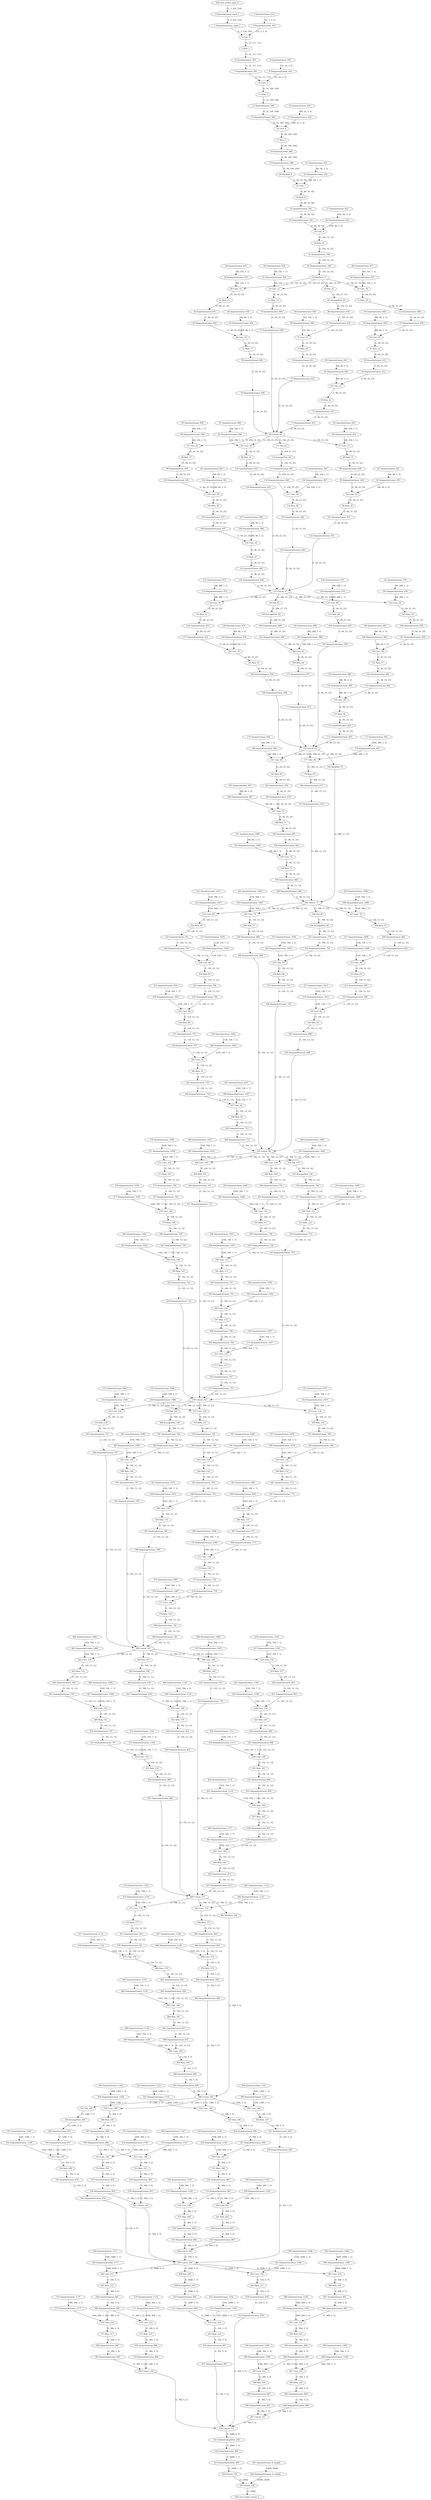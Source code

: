 strict digraph  {
"0 QuantizeLinear_input.1" [id=0, type=QuantizeLinear];
"1 DequantizeLinear_input.1" [id=1, type=DequantizeLinear];
"2 QuantizeLinear_913" [id=2, type=QuantizeLinear];
"3 DequantizeLinear_913" [id=3, type=DequantizeLinear];
"4 Conv_0" [id=4, type=Conv];
"5 Relu_1" [id=5, type=Relu];
"6 QuantizeLinear_583" [id=6, type=QuantizeLinear];
"7 DequantizeLinear_583" [id=7, type=DequantizeLinear];
"8 QuantizeLinear_916" [id=8, type=QuantizeLinear];
"9 DequantizeLinear_916" [id=9, type=DequantizeLinear];
"10 Conv_2" [id=10, type=Conv];
"11 Relu_3" [id=11, type=Relu];
"12 QuantizeLinear_586" [id=12, type=QuantizeLinear];
"13 DequantizeLinear_586" [id=13, type=DequantizeLinear];
"14 QuantizeLinear_919" [id=14, type=QuantizeLinear];
"15 DequantizeLinear_919" [id=15, type=DequantizeLinear];
"16 Conv_4" [id=16, type=Conv];
"17 Relu_5" [id=17, type=Relu];
"18 QuantizeLinear_589" [id=18, type=QuantizeLinear];
"19 DequantizeLinear_589" [id=19, type=DequantizeLinear];
"20 MaxPool_6" [id=20, type=MaxPool];
"21 QuantizeLinear_922" [id=21, type=QuantizeLinear];
"22 DequantizeLinear_922" [id=22, type=DequantizeLinear];
"23 Conv_7" [id=23, type=Conv];
"24 Relu_8" [id=24, type=Relu];
"25 QuantizeLinear_593" [id=25, type=QuantizeLinear];
"26 DequantizeLinear_593" [id=26, type=DequantizeLinear];
"27 QuantizeLinear_925" [id=27, type=QuantizeLinear];
"28 DequantizeLinear_925" [id=28, type=DequantizeLinear];
"29 Conv_9" [id=29, type=Conv];
"30 Relu_10" [id=30, type=Relu];
"31 QuantizeLinear_596" [id=31, type=QuantizeLinear];
"32 DequantizeLinear_596" [id=32, type=DequantizeLinear];
"33 MaxPool_11" [id=33, type=MaxPool];
"34 QuantizeLinear_928" [id=34, type=QuantizeLinear];
"35 DequantizeLinear_928" [id=35, type=DequantizeLinear];
"36 Conv_12" [id=36, type=Conv];
"37 Relu_13" [id=37, type=Relu];
"38 QuantizeLinear_931" [id=38, type=QuantizeLinear];
"39 DequantizeLinear_931" [id=39, type=DequantizeLinear];
"40 Conv_14" [id=40, type=Conv];
"41 Relu_15" [id=41, type=Relu];
"42 QuantizeLinear_603" [id=42, type=QuantizeLinear];
"43 DequantizeLinear_603" [id=43, type=DequantizeLinear];
"44 QuantizeLinear_934" [id=44, type=QuantizeLinear];
"45 DequantizeLinear_934" [id=45, type=DequantizeLinear];
"46 Conv_16" [id=46, type=Conv];
"47 Relu_17" [id=47, type=Relu];
"48 QuantizeLinear_937" [id=48, type=QuantizeLinear];
"49 DequantizeLinear_937" [id=49, type=DequantizeLinear];
"50 Conv_18" [id=50, type=Conv];
"51 Relu_19" [id=51, type=Relu];
"52 QuantizeLinear_609" [id=52, type=QuantizeLinear];
"53 DequantizeLinear_609" [id=53, type=DequantizeLinear];
"54 QuantizeLinear_940" [id=54, type=QuantizeLinear];
"55 DequantizeLinear_940" [id=55, type=DequantizeLinear];
"56 Conv_20" [id=56, type=Conv];
"57 Relu_21" [id=57, type=Relu];
"58 QuantizeLinear_612" [id=58, type=QuantizeLinear];
"59 DequantizeLinear_612" [id=59, type=DequantizeLinear];
"60 QuantizeLinear_943" [id=60, type=QuantizeLinear];
"61 DequantizeLinear_943" [id=61, type=DequantizeLinear];
"62 Conv_22" [id=62, type=Conv];
"63 Relu_23" [id=63, type=Relu];
"64 Pad_25" [id=64, type=Pad];
"65 AveragePool_26" [id=65, type=AveragePool];
"66 QuantizeLinear_618" [id=66, type=QuantizeLinear];
"67 DequantizeLinear_618" [id=67, type=DequantizeLinear];
"68 QuantizeLinear_946" [id=68, type=QuantizeLinear];
"69 DequantizeLinear_946" [id=69, type=DequantizeLinear];
"70 Conv_27" [id=70, type=Conv];
"71 Relu_28" [id=71, type=Relu];
"72 QuantizeLinear_615" [id=72, type=QuantizeLinear];
"73 DequantizeLinear_615" [id=73, type=DequantizeLinear];
"74 QuantizeLinear_621" [id=74, type=QuantizeLinear];
"75 DequantizeLinear_621" [id=75, type=DequantizeLinear];
"76 QuantizeLinear_600" [id=76, type=QuantizeLinear];
"77 DequantizeLinear_600" [id=77, type=DequantizeLinear];
"78 QuantizeLinear_606" [id=78, type=QuantizeLinear];
"79 DequantizeLinear_606" [id=79, type=DequantizeLinear];
"80 Concat_29" [id=80, type=Concat];
"81 QuantizeLinear_949" [id=81, type=QuantizeLinear];
"82 DequantizeLinear_949" [id=82, type=DequantizeLinear];
"83 Conv_30" [id=83, type=Conv];
"84 Relu_31" [id=84, type=Relu];
"85 QuantizeLinear_952" [id=85, type=QuantizeLinear];
"86 DequantizeLinear_952" [id=86, type=DequantizeLinear];
"87 Conv_32" [id=87, type=Conv];
"88 Relu_33" [id=88, type=Relu];
"89 QuantizeLinear_628" [id=89, type=QuantizeLinear];
"90 DequantizeLinear_628" [id=90, type=DequantizeLinear];
"91 QuantizeLinear_955" [id=91, type=QuantizeLinear];
"92 DequantizeLinear_955" [id=92, type=DequantizeLinear];
"93 Conv_34" [id=93, type=Conv];
"94 Relu_35" [id=94, type=Relu];
"95 QuantizeLinear_958" [id=95, type=QuantizeLinear];
"96 DequantizeLinear_958" [id=96, type=DequantizeLinear];
"97 Conv_36" [id=97, type=Conv];
"98 Relu_37" [id=98, type=Relu];
"99 QuantizeLinear_634" [id=99, type=QuantizeLinear];
"100 DequantizeLinear_634" [id=100, type=DequantizeLinear];
"101 QuantizeLinear_961" [id=101, type=QuantizeLinear];
"102 DequantizeLinear_961" [id=102, type=DequantizeLinear];
"103 Conv_38" [id=103, type=Conv];
"104 Relu_39" [id=104, type=Relu];
"105 QuantizeLinear_637" [id=105, type=QuantizeLinear];
"106 DequantizeLinear_637" [id=106, type=DequantizeLinear];
"107 QuantizeLinear_964" [id=107, type=QuantizeLinear];
"108 DequantizeLinear_964" [id=108, type=DequantizeLinear];
"109 Conv_40" [id=109, type=Conv];
"110 Relu_41" [id=110, type=Relu];
"111 Pad_43" [id=111, type=Pad];
"112 AveragePool_44" [id=112, type=AveragePool];
"113 QuantizeLinear_643" [id=113, type=QuantizeLinear];
"114 DequantizeLinear_643" [id=114, type=DequantizeLinear];
"115 QuantizeLinear_967" [id=115, type=QuantizeLinear];
"116 DequantizeLinear_967" [id=116, type=DequantizeLinear];
"117 Conv_45" [id=117, type=Conv];
"118 Relu_46" [id=118, type=Relu];
"119 QuantizeLinear_625" [id=119, type=QuantizeLinear];
"120 DequantizeLinear_625" [id=120, type=DequantizeLinear];
"121 QuantizeLinear_631" [id=121, type=QuantizeLinear];
"122 DequantizeLinear_631" [id=122, type=DequantizeLinear];
"123 QuantizeLinear_640" [id=123, type=QuantizeLinear];
"124 DequantizeLinear_640" [id=124, type=DequantizeLinear];
"125 QuantizeLinear_646" [id=125, type=QuantizeLinear];
"126 DequantizeLinear_646" [id=126, type=DequantizeLinear];
"127 Concat_47" [id=127, type=Concat];
"128 QuantizeLinear_970" [id=128, type=QuantizeLinear];
"129 DequantizeLinear_970" [id=129, type=DequantizeLinear];
"130 Conv_48" [id=130, type=Conv];
"131 Relu_49" [id=131, type=Relu];
"132 QuantizeLinear_973" [id=132, type=QuantizeLinear];
"133 DequantizeLinear_973" [id=133, type=DequantizeLinear];
"134 Conv_50" [id=134, type=Conv];
"135 Relu_51" [id=135, type=Relu];
"136 QuantizeLinear_653" [id=136, type=QuantizeLinear];
"137 DequantizeLinear_653" [id=137, type=DequantizeLinear];
"138 QuantizeLinear_976" [id=138, type=QuantizeLinear];
"139 DequantizeLinear_976" [id=139, type=DequantizeLinear];
"140 Conv_52" [id=140, type=Conv];
"141 Relu_53" [id=141, type=Relu];
"142 QuantizeLinear_979" [id=142, type=QuantizeLinear];
"143 DequantizeLinear_979" [id=143, type=DequantizeLinear];
"144 Conv_54" [id=144, type=Conv];
"145 Relu_55" [id=145, type=Relu];
"146 QuantizeLinear_659" [id=146, type=QuantizeLinear];
"147 DequantizeLinear_659" [id=147, type=DequantizeLinear];
"148 QuantizeLinear_982" [id=148, type=QuantizeLinear];
"149 DequantizeLinear_982" [id=149, type=DequantizeLinear];
"150 Conv_56" [id=150, type=Conv];
"151 Relu_57" [id=151, type=Relu];
"152 QuantizeLinear_662" [id=152, type=QuantizeLinear];
"153 DequantizeLinear_662" [id=153, type=DequantizeLinear];
"154 QuantizeLinear_985" [id=154, type=QuantizeLinear];
"155 DequantizeLinear_985" [id=155, type=DequantizeLinear];
"156 Conv_58" [id=156, type=Conv];
"157 Relu_59" [id=157, type=Relu];
"158 Pad_61" [id=158, type=Pad];
"159 AveragePool_62" [id=159, type=AveragePool];
"160 QuantizeLinear_668" [id=160, type=QuantizeLinear];
"161 DequantizeLinear_668" [id=161, type=DequantizeLinear];
"162 QuantizeLinear_988" [id=162, type=QuantizeLinear];
"163 DequantizeLinear_988" [id=163, type=DequantizeLinear];
"164 Conv_63" [id=164, type=Conv];
"165 Relu_64" [id=165, type=Relu];
"166 QuantizeLinear_650" [id=166, type=QuantizeLinear];
"167 DequantizeLinear_650" [id=167, type=DequantizeLinear];
"168 QuantizeLinear_656" [id=168, type=QuantizeLinear];
"169 DequantizeLinear_656" [id=169, type=DequantizeLinear];
"170 QuantizeLinear_665" [id=170, type=QuantizeLinear];
"171 DequantizeLinear_665" [id=171, type=DequantizeLinear];
"172 QuantizeLinear_671" [id=172, type=QuantizeLinear];
"173 DequantizeLinear_671" [id=173, type=DequantizeLinear];
"174 Concat_65" [id=174, type=Concat];
"175 QuantizeLinear_991" [id=175, type=QuantizeLinear];
"176 DequantizeLinear_991" [id=176, type=DequantizeLinear];
"177 Conv_66" [id=177, type=Conv];
"178 Relu_67" [id=178, type=Relu];
"179 QuantizeLinear_994" [id=179, type=QuantizeLinear];
"180 DequantizeLinear_994" [id=180, type=DequantizeLinear];
"181 Conv_68" [id=181, type=Conv];
"182 Relu_69" [id=182, type=Relu];
"183 QuantizeLinear_678" [id=183, type=QuantizeLinear];
"184 DequantizeLinear_678" [id=184, type=DequantizeLinear];
"185 QuantizeLinear_997" [id=185, type=QuantizeLinear];
"186 DequantizeLinear_997" [id=186, type=DequantizeLinear];
"187 Conv_70" [id=187, type=Conv];
"188 Relu_71" [id=188, type=Relu];
"189 QuantizeLinear_681" [id=189, type=QuantizeLinear];
"190 DequantizeLinear_681" [id=190, type=DequantizeLinear];
"191 QuantizeLinear_1000" [id=191, type=QuantizeLinear];
"192 DequantizeLinear_1000" [id=192, type=DequantizeLinear];
"193 Conv_72" [id=193, type=Conv];
"194 Relu_73" [id=194, type=Relu];
"195 MaxPool_74" [id=195, type=MaxPool];
"196 QuantizeLinear_675" [id=196, type=QuantizeLinear];
"197 DequantizeLinear_675" [id=197, type=DequantizeLinear];
"198 QuantizeLinear_684" [id=198, type=QuantizeLinear];
"199 DequantizeLinear_684" [id=199, type=DequantizeLinear];
"200 Concat_75" [id=200, type=Concat];
"201 QuantizeLinear_1003" [id=201, type=QuantizeLinear];
"202 DequantizeLinear_1003" [id=202, type=DequantizeLinear];
"203 Conv_76" [id=203, type=Conv];
"204 Relu_77" [id=204, type=Relu];
"205 QuantizeLinear_1006" [id=205, type=QuantizeLinear];
"206 DequantizeLinear_1006" [id=206, type=DequantizeLinear];
"207 Conv_78" [id=207, type=Conv];
"208 Relu_79" [id=208, type=Relu];
"209 QuantizeLinear_692" [id=209, type=QuantizeLinear];
"210 DequantizeLinear_692" [id=210, type=DequantizeLinear];
"211 QuantizeLinear_1009" [id=211, type=QuantizeLinear];
"212 DequantizeLinear_1009" [id=212, type=DequantizeLinear];
"213 Conv_80" [id=213, type=Conv];
"214 Relu_81" [id=214, type=Relu];
"215 QuantizeLinear_695" [id=215, type=QuantizeLinear];
"216 DequantizeLinear_695" [id=216, type=DequantizeLinear];
"217 QuantizeLinear_1012" [id=217, type=QuantizeLinear];
"218 DequantizeLinear_1012" [id=218, type=DequantizeLinear];
"219 Conv_82" [id=219, type=Conv];
"220 Relu_83" [id=220, type=Relu];
"221 QuantizeLinear_1015" [id=221, type=QuantizeLinear];
"222 DequantizeLinear_1015" [id=222, type=DequantizeLinear];
"223 Conv_84" [id=223, type=Conv];
"224 Relu_85" [id=224, type=Relu];
"225 QuantizeLinear_701" [id=225, type=QuantizeLinear];
"226 DequantizeLinear_701" [id=226, type=DequantizeLinear];
"227 QuantizeLinear_1018" [id=227, type=QuantizeLinear];
"228 DequantizeLinear_1018" [id=228, type=DequantizeLinear];
"229 Conv_86" [id=229, type=Conv];
"230 Relu_87" [id=230, type=Relu];
"231 QuantizeLinear_704" [id=231, type=QuantizeLinear];
"232 DequantizeLinear_704" [id=232, type=DequantizeLinear];
"233 QuantizeLinear_1021" [id=233, type=QuantizeLinear];
"234 DequantizeLinear_1021" [id=234, type=DequantizeLinear];
"235 Conv_88" [id=235, type=Conv];
"236 Relu_89" [id=236, type=Relu];
"237 QuantizeLinear_707" [id=237, type=QuantizeLinear];
"238 DequantizeLinear_707" [id=238, type=DequantizeLinear];
"239 QuantizeLinear_1024" [id=239, type=QuantizeLinear];
"240 DequantizeLinear_1024" [id=240, type=DequantizeLinear];
"241 Conv_90" [id=241, type=Conv];
"242 Relu_91" [id=242, type=Relu];
"243 QuantizeLinear_710" [id=243, type=QuantizeLinear];
"244 DequantizeLinear_710" [id=244, type=DequantizeLinear];
"245 QuantizeLinear_1027" [id=245, type=QuantizeLinear];
"246 DequantizeLinear_1027" [id=246, type=DequantizeLinear];
"247 Conv_92" [id=247, type=Conv];
"248 Relu_93" [id=248, type=Relu];
"249 Pad_95" [id=249, type=Pad];
"250 AveragePool_96" [id=250, type=AveragePool];
"251 QuantizeLinear_716" [id=251, type=QuantizeLinear];
"252 DequantizeLinear_716" [id=252, type=DequantizeLinear];
"253 QuantizeLinear_1030" [id=253, type=QuantizeLinear];
"254 DequantizeLinear_1030" [id=254, type=DequantizeLinear];
"255 Conv_97" [id=255, type=Conv];
"256 Relu_98" [id=256, type=Relu];
"257 QuantizeLinear_719" [id=257, type=QuantizeLinear];
"258 DequantizeLinear_719" [id=258, type=DequantizeLinear];
"259 QuantizeLinear_689" [id=259, type=QuantizeLinear];
"260 DequantizeLinear_689" [id=260, type=DequantizeLinear];
"261 QuantizeLinear_698" [id=261, type=QuantizeLinear];
"262 DequantizeLinear_698" [id=262, type=DequantizeLinear];
"263 QuantizeLinear_713" [id=263, type=QuantizeLinear];
"264 DequantizeLinear_713" [id=264, type=DequantizeLinear];
"265 Concat_99" [id=265, type=Concat];
"266 QuantizeLinear_1033" [id=266, type=QuantizeLinear];
"267 DequantizeLinear_1033" [id=267, type=DequantizeLinear];
"268 Conv_100" [id=268, type=Conv];
"269 Relu_101" [id=269, type=Relu];
"270 QuantizeLinear_1036" [id=270, type=QuantizeLinear];
"271 DequantizeLinear_1036" [id=271, type=DequantizeLinear];
"272 Conv_102" [id=272, type=Conv];
"273 Relu_103" [id=273, type=Relu];
"274 QuantizeLinear_726" [id=274, type=QuantizeLinear];
"275 DequantizeLinear_726" [id=275, type=DequantizeLinear];
"276 QuantizeLinear_1039" [id=276, type=QuantizeLinear];
"277 DequantizeLinear_1039" [id=277, type=DequantizeLinear];
"278 Conv_104" [id=278, type=Conv];
"279 Relu_105" [id=279, type=Relu];
"280 QuantizeLinear_729" [id=280, type=QuantizeLinear];
"281 DequantizeLinear_729" [id=281, type=DequantizeLinear];
"282 QuantizeLinear_1042" [id=282, type=QuantizeLinear];
"283 DequantizeLinear_1042" [id=283, type=DequantizeLinear];
"284 Conv_106" [id=284, type=Conv];
"285 Relu_107" [id=285, type=Relu];
"286 QuantizeLinear_1045" [id=286, type=QuantizeLinear];
"287 DequantizeLinear_1045" [id=287, type=DequantizeLinear];
"288 Conv_108" [id=288, type=Conv];
"289 Relu_109" [id=289, type=Relu];
"290 QuantizeLinear_735" [id=290, type=QuantizeLinear];
"291 DequantizeLinear_735" [id=291, type=DequantizeLinear];
"292 QuantizeLinear_1048" [id=292, type=QuantizeLinear];
"293 DequantizeLinear_1048" [id=293, type=DequantizeLinear];
"294 Conv_110" [id=294, type=Conv];
"295 Relu_111" [id=295, type=Relu];
"296 QuantizeLinear_738" [id=296, type=QuantizeLinear];
"297 DequantizeLinear_738" [id=297, type=DequantizeLinear];
"298 QuantizeLinear_1051" [id=298, type=QuantizeLinear];
"299 DequantizeLinear_1051" [id=299, type=DequantizeLinear];
"300 Conv_112" [id=300, type=Conv];
"301 Relu_113" [id=301, type=Relu];
"302 QuantizeLinear_741" [id=302, type=QuantizeLinear];
"303 DequantizeLinear_741" [id=303, type=DequantizeLinear];
"304 QuantizeLinear_1054" [id=304, type=QuantizeLinear];
"305 DequantizeLinear_1054" [id=305, type=DequantizeLinear];
"306 Conv_114" [id=306, type=Conv];
"307 Relu_115" [id=307, type=Relu];
"308 QuantizeLinear_744" [id=308, type=QuantizeLinear];
"309 DequantizeLinear_744" [id=309, type=DequantizeLinear];
"310 QuantizeLinear_1057" [id=310, type=QuantizeLinear];
"311 DequantizeLinear_1057" [id=311, type=DequantizeLinear];
"312 Conv_116" [id=312, type=Conv];
"313 Relu_117" [id=313, type=Relu];
"314 Pad_119" [id=314, type=Pad];
"315 AveragePool_120" [id=315, type=AveragePool];
"316 QuantizeLinear_750" [id=316, type=QuantizeLinear];
"317 DequantizeLinear_750" [id=317, type=DequantizeLinear];
"318 QuantizeLinear_1060" [id=318, type=QuantizeLinear];
"319 DequantizeLinear_1060" [id=319, type=DequantizeLinear];
"320 Conv_121" [id=320, type=Conv];
"321 Relu_122" [id=321, type=Relu];
"322 QuantizeLinear_747" [id=322, type=QuantizeLinear];
"323 DequantizeLinear_747" [id=323, type=DequantizeLinear];
"324 QuantizeLinear_753" [id=324, type=QuantizeLinear];
"325 DequantizeLinear_753" [id=325, type=DequantizeLinear];
"326 QuantizeLinear_723" [id=326, type=QuantizeLinear];
"327 DequantizeLinear_723" [id=327, type=DequantizeLinear];
"328 QuantizeLinear_732" [id=328, type=QuantizeLinear];
"329 DequantizeLinear_732" [id=329, type=DequantizeLinear];
"330 Concat_123" [id=330, type=Concat];
"331 QuantizeLinear_1063" [id=331, type=QuantizeLinear];
"332 DequantizeLinear_1063" [id=332, type=DequantizeLinear];
"333 Conv_124" [id=333, type=Conv];
"334 Relu_125" [id=334, type=Relu];
"335 QuantizeLinear_1066" [id=335, type=QuantizeLinear];
"336 DequantizeLinear_1066" [id=336, type=DequantizeLinear];
"337 Conv_126" [id=337, type=Conv];
"338 Relu_127" [id=338, type=Relu];
"339 QuantizeLinear_760" [id=339, type=QuantizeLinear];
"340 DequantizeLinear_760" [id=340, type=DequantizeLinear];
"341 QuantizeLinear_1069" [id=341, type=QuantizeLinear];
"342 DequantizeLinear_1069" [id=342, type=DequantizeLinear];
"343 Conv_128" [id=343, type=Conv];
"344 Relu_129" [id=344, type=Relu];
"345 QuantizeLinear_763" [id=345, type=QuantizeLinear];
"346 DequantizeLinear_763" [id=346, type=DequantizeLinear];
"347 QuantizeLinear_1072" [id=347, type=QuantizeLinear];
"348 DequantizeLinear_1072" [id=348, type=DequantizeLinear];
"349 Conv_130" [id=349, type=Conv];
"350 Relu_131" [id=350, type=Relu];
"351 QuantizeLinear_1075" [id=351, type=QuantizeLinear];
"352 DequantizeLinear_1075" [id=352, type=DequantizeLinear];
"353 Conv_132" [id=353, type=Conv];
"354 Relu_133" [id=354, type=Relu];
"355 QuantizeLinear_769" [id=355, type=QuantizeLinear];
"356 DequantizeLinear_769" [id=356, type=DequantizeLinear];
"357 QuantizeLinear_1078" [id=357, type=QuantizeLinear];
"358 DequantizeLinear_1078" [id=358, type=DequantizeLinear];
"359 Conv_134" [id=359, type=Conv];
"360 Relu_135" [id=360, type=Relu];
"361 QuantizeLinear_772" [id=361, type=QuantizeLinear];
"362 DequantizeLinear_772" [id=362, type=DequantizeLinear];
"363 QuantizeLinear_1081" [id=363, type=QuantizeLinear];
"364 DequantizeLinear_1081" [id=364, type=DequantizeLinear];
"365 Conv_136" [id=365, type=Conv];
"366 Relu_137" [id=366, type=Relu];
"367 QuantizeLinear_775" [id=367, type=QuantizeLinear];
"368 DequantizeLinear_775" [id=368, type=DequantizeLinear];
"369 QuantizeLinear_1084" [id=369, type=QuantizeLinear];
"370 DequantizeLinear_1084" [id=370, type=DequantizeLinear];
"371 Conv_138" [id=371, type=Conv];
"372 Relu_139" [id=372, type=Relu];
"373 QuantizeLinear_778" [id=373, type=QuantizeLinear];
"374 DequantizeLinear_778" [id=374, type=DequantizeLinear];
"375 QuantizeLinear_1087" [id=375, type=QuantizeLinear];
"376 DequantizeLinear_1087" [id=376, type=DequantizeLinear];
"377 Conv_140" [id=377, type=Conv];
"378 Relu_141" [id=378, type=Relu];
"379 Pad_143" [id=379, type=Pad];
"380 AveragePool_144" [id=380, type=AveragePool];
"381 QuantizeLinear_784" [id=381, type=QuantizeLinear];
"382 DequantizeLinear_784" [id=382, type=DequantizeLinear];
"383 QuantizeLinear_1090" [id=383, type=QuantizeLinear];
"384 DequantizeLinear_1090" [id=384, type=DequantizeLinear];
"385 Conv_145" [id=385, type=Conv];
"386 Relu_146" [id=386, type=Relu];
"387 QuantizeLinear_766" [id=387, type=QuantizeLinear];
"388 DequantizeLinear_766" [id=388, type=DequantizeLinear];
"389 QuantizeLinear_781" [id=389, type=QuantizeLinear];
"390 DequantizeLinear_781" [id=390, type=DequantizeLinear];
"391 QuantizeLinear_787" [id=391, type=QuantizeLinear];
"392 DequantizeLinear_787" [id=392, type=DequantizeLinear];
"393 QuantizeLinear_757" [id=393, type=QuantizeLinear];
"394 DequantizeLinear_757" [id=394, type=DequantizeLinear];
"395 Concat_147" [id=395, type=Concat];
"396 QuantizeLinear_1093" [id=396, type=QuantizeLinear];
"397 DequantizeLinear_1093" [id=397, type=DequantizeLinear];
"398 Conv_148" [id=398, type=Conv];
"399 Relu_149" [id=399, type=Relu];
"400 QuantizeLinear_1096" [id=400, type=QuantizeLinear];
"401 DequantizeLinear_1096" [id=401, type=DequantizeLinear];
"402 Conv_150" [id=402, type=Conv];
"403 Relu_151" [id=403, type=Relu];
"404 QuantizeLinear_794" [id=404, type=QuantizeLinear];
"405 DequantizeLinear_794" [id=405, type=DequantizeLinear];
"406 QuantizeLinear_1099" [id=406, type=QuantizeLinear];
"407 DequantizeLinear_1099" [id=407, type=DequantizeLinear];
"408 Conv_152" [id=408, type=Conv];
"409 Relu_153" [id=409, type=Relu];
"410 QuantizeLinear_797" [id=410, type=QuantizeLinear];
"411 DequantizeLinear_797" [id=411, type=DequantizeLinear];
"412 QuantizeLinear_1102" [id=412, type=QuantizeLinear];
"413 DequantizeLinear_1102" [id=413, type=DequantizeLinear];
"414 Conv_154" [id=414, type=Conv];
"415 Relu_155" [id=415, type=Relu];
"416 QuantizeLinear_1105" [id=416, type=QuantizeLinear];
"417 DequantizeLinear_1105" [id=417, type=DequantizeLinear];
"418 Conv_156" [id=418, type=Conv];
"419 Relu_157" [id=419, type=Relu];
"420 QuantizeLinear_803" [id=420, type=QuantizeLinear];
"421 DequantizeLinear_803" [id=421, type=DequantizeLinear];
"422 QuantizeLinear_1108" [id=422, type=QuantizeLinear];
"423 DequantizeLinear_1108" [id=423, type=DequantizeLinear];
"424 Conv_158" [id=424, type=Conv];
"425 Relu_159" [id=425, type=Relu];
"426 QuantizeLinear_806" [id=426, type=QuantizeLinear];
"427 DequantizeLinear_806" [id=427, type=DequantizeLinear];
"428 QuantizeLinear_1111" [id=428, type=QuantizeLinear];
"429 DequantizeLinear_1111" [id=429, type=DequantizeLinear];
"430 Conv_160" [id=430, type=Conv];
"431 Relu_161" [id=431, type=Relu];
"432 QuantizeLinear_809" [id=432, type=QuantizeLinear];
"433 DequantizeLinear_809" [id=433, type=DequantizeLinear];
"434 QuantizeLinear_1114" [id=434, type=QuantizeLinear];
"435 DequantizeLinear_1114" [id=435, type=DequantizeLinear];
"436 Conv_162" [id=436, type=Conv];
"437 Relu_163" [id=437, type=Relu];
"438 QuantizeLinear_812" [id=438, type=QuantizeLinear];
"439 DequantizeLinear_812" [id=439, type=DequantizeLinear];
"440 QuantizeLinear_1117" [id=440, type=QuantizeLinear];
"441 DequantizeLinear_1117" [id=441, type=DequantizeLinear];
"442 Conv_164" [id=442, type=Conv];
"443 Relu_165" [id=443, type=Relu];
"444 Pad_167" [id=444, type=Pad];
"445 AveragePool_168" [id=445, type=AveragePool];
"446 QuantizeLinear_818" [id=446, type=QuantizeLinear];
"447 DequantizeLinear_818" [id=447, type=DequantizeLinear];
"448 QuantizeLinear_1120" [id=448, type=QuantizeLinear];
"449 DequantizeLinear_1120" [id=449, type=DequantizeLinear];
"450 Conv_169" [id=450, type=Conv];
"451 Relu_170" [id=451, type=Relu];
"452 QuantizeLinear_791" [id=452, type=QuantizeLinear];
"453 DequantizeLinear_791" [id=453, type=DequantizeLinear];
"454 QuantizeLinear_800" [id=454, type=QuantizeLinear];
"455 DequantizeLinear_800" [id=455, type=DequantizeLinear];
"456 QuantizeLinear_815" [id=456, type=QuantizeLinear];
"457 DequantizeLinear_815" [id=457, type=DequantizeLinear];
"458 QuantizeLinear_821" [id=458, type=QuantizeLinear];
"459 DequantizeLinear_821" [id=459, type=DequantizeLinear];
"460 Concat_171" [id=460, type=Concat];
"461 QuantizeLinear_1123" [id=461, type=QuantizeLinear];
"462 DequantizeLinear_1123" [id=462, type=DequantizeLinear];
"463 Conv_172" [id=463, type=Conv];
"464 Relu_173" [id=464, type=Relu];
"465 QuantizeLinear_825" [id=465, type=QuantizeLinear];
"466 DequantizeLinear_825" [id=466, type=DequantizeLinear];
"467 QuantizeLinear_1126" [id=467, type=QuantizeLinear];
"468 DequantizeLinear_1126" [id=468, type=DequantizeLinear];
"469 Conv_174" [id=469, type=Conv];
"470 Relu_175" [id=470, type=Relu];
"471 QuantizeLinear_1129" [id=471, type=QuantizeLinear];
"472 DequantizeLinear_1129" [id=472, type=DequantizeLinear];
"473 Conv_176" [id=473, type=Conv];
"474 Relu_177" [id=474, type=Relu];
"475 QuantizeLinear_831" [id=475, type=QuantizeLinear];
"476 DequantizeLinear_831" [id=476, type=DequantizeLinear];
"477 QuantizeLinear_1132" [id=477, type=QuantizeLinear];
"478 DequantizeLinear_1132" [id=478, type=DequantizeLinear];
"479 Conv_178" [id=479, type=Conv];
"480 Relu_179" [id=480, type=Relu];
"481 QuantizeLinear_834" [id=481, type=QuantizeLinear];
"482 DequantizeLinear_834" [id=482, type=DequantizeLinear];
"483 QuantizeLinear_1135" [id=483, type=QuantizeLinear];
"484 DequantizeLinear_1135" [id=484, type=DequantizeLinear];
"485 Conv_180" [id=485, type=Conv];
"486 Relu_181" [id=486, type=Relu];
"487 QuantizeLinear_837" [id=487, type=QuantizeLinear];
"488 DequantizeLinear_837" [id=488, type=DequantizeLinear];
"489 QuantizeLinear_1138" [id=489, type=QuantizeLinear];
"490 DequantizeLinear_1138" [id=490, type=DequantizeLinear];
"491 Conv_182" [id=491, type=Conv];
"492 Relu_183" [id=492, type=Relu];
"493 MaxPool_184" [id=493, type=MaxPool];
"494 QuantizeLinear_828" [id=494, type=QuantizeLinear];
"495 DequantizeLinear_828" [id=495, type=DequantizeLinear];
"496 QuantizeLinear_840" [id=496, type=QuantizeLinear];
"497 DequantizeLinear_840" [id=497, type=DequantizeLinear];
"498 Concat_185" [id=498, type=Concat];
"499 QuantizeLinear_1141" [id=499, type=QuantizeLinear];
"500 DequantizeLinear_1141" [id=500, type=DequantizeLinear];
"501 Conv_186" [id=501, type=Conv];
"502 Relu_187" [id=502, type=Relu];
"503 QuantizeLinear_1144" [id=503, type=QuantizeLinear];
"504 DequantizeLinear_1144" [id=504, type=DequantizeLinear];
"505 Conv_188" [id=505, type=Conv];
"506 Relu_189" [id=506, type=Relu];
"507 QuantizeLinear_848" [id=507, type=QuantizeLinear];
"508 DequantizeLinear_848" [id=508, type=DequantizeLinear];
"509 QuantizeLinear_1147" [id=509, type=QuantizeLinear];
"510 DequantizeLinear_1147" [id=510, type=DequantizeLinear];
"511 Conv_190" [id=511, type=Conv];
"512 Relu_191" [id=512, type=Relu];
"513 QuantizeLinear_1150" [id=513, type=QuantizeLinear];
"514 DequantizeLinear_1150" [id=514, type=DequantizeLinear];
"515 Conv_192" [id=515, type=Conv];
"516 Relu_193" [id=516, type=Relu];
"517 QuantizeLinear_854" [id=517, type=QuantizeLinear];
"518 DequantizeLinear_854" [id=518, type=DequantizeLinear];
"519 QuantizeLinear_851" [id=519, type=QuantizeLinear];
"520 DequantizeLinear_851" [id=520, type=DequantizeLinear];
"521 Concat_194" [id=521, type=Concat];
"522 QuantizeLinear_1153" [id=522, type=QuantizeLinear];
"523 DequantizeLinear_1153" [id=523, type=DequantizeLinear];
"524 Conv_195" [id=524, type=Conv];
"525 Relu_196" [id=525, type=Relu];
"526 QuantizeLinear_858" [id=526, type=QuantizeLinear];
"527 DequantizeLinear_858" [id=527, type=DequantizeLinear];
"528 QuantizeLinear_1156" [id=528, type=QuantizeLinear];
"529 DequantizeLinear_1156" [id=529, type=DequantizeLinear];
"530 Conv_197" [id=530, type=Conv];
"531 Relu_198" [id=531, type=Relu];
"532 QuantizeLinear_861" [id=532, type=QuantizeLinear];
"533 DequantizeLinear_861" [id=533, type=DequantizeLinear];
"534 QuantizeLinear_1159" [id=534, type=QuantizeLinear];
"535 DequantizeLinear_1159" [id=535, type=DequantizeLinear];
"536 Conv_199" [id=536, type=Conv];
"537 Relu_200" [id=537, type=Relu];
"538 QuantizeLinear_1162" [id=538, type=QuantizeLinear];
"539 DequantizeLinear_1162" [id=539, type=DequantizeLinear];
"540 Conv_201" [id=540, type=Conv];
"541 Relu_202" [id=541, type=Relu];
"542 QuantizeLinear_864" [id=542, type=QuantizeLinear];
"543 DequantizeLinear_864" [id=543, type=DequantizeLinear];
"544 QuantizeLinear_867" [id=544, type=QuantizeLinear];
"545 DequantizeLinear_867" [id=545, type=DequantizeLinear];
"546 Concat_203" [id=546, type=Concat];
"547 Pad_205" [id=547, type=Pad];
"548 AveragePool_206" [id=548, type=AveragePool];
"549 QuantizeLinear_871" [id=549, type=QuantizeLinear];
"550 DequantizeLinear_871" [id=550, type=DequantizeLinear];
"551 QuantizeLinear_1165" [id=551, type=QuantizeLinear];
"552 DequantizeLinear_1165" [id=552, type=DequantizeLinear];
"553 Conv_207" [id=553, type=Conv];
"554 Relu_208" [id=554, type=Relu];
"555 QuantizeLinear_874" [id=555, type=QuantizeLinear];
"556 DequantizeLinear_874" [id=556, type=DequantizeLinear];
"557 QuantizeLinear_845" [id=557, type=QuantizeLinear];
"558 DequantizeLinear_845" [id=558, type=DequantizeLinear];
"559 Concat_209" [id=559, type=Concat];
"560 QuantizeLinear_1168" [id=560, type=QuantizeLinear];
"561 DequantizeLinear_1168" [id=561, type=DequantizeLinear];
"562 Conv_210" [id=562, type=Conv];
"563 Relu_211" [id=563, type=Relu];
"564 QuantizeLinear_1171" [id=564, type=QuantizeLinear];
"565 DequantizeLinear_1171" [id=565, type=DequantizeLinear];
"566 Conv_212" [id=566, type=Conv];
"567 Relu_213" [id=567, type=Relu];
"568 QuantizeLinear_881" [id=568, type=QuantizeLinear];
"569 DequantizeLinear_881" [id=569, type=DequantizeLinear];
"570 QuantizeLinear_1174" [id=570, type=QuantizeLinear];
"571 DequantizeLinear_1174" [id=571, type=DequantizeLinear];
"572 Conv_214" [id=572, type=Conv];
"573 Relu_215" [id=573, type=Relu];
"574 QuantizeLinear_1177" [id=574, type=QuantizeLinear];
"575 DequantizeLinear_1177" [id=575, type=DequantizeLinear];
"576 Conv_216" [id=576, type=Conv];
"577 Relu_217" [id=577, type=Relu];
"578 QuantizeLinear_884" [id=578, type=QuantizeLinear];
"579 DequantizeLinear_884" [id=579, type=DequantizeLinear];
"580 QuantizeLinear_887" [id=580, type=QuantizeLinear];
"581 DequantizeLinear_887" [id=581, type=DequantizeLinear];
"582 Concat_218" [id=582, type=Concat];
"583 QuantizeLinear_1180" [id=583, type=QuantizeLinear];
"584 DequantizeLinear_1180" [id=584, type=DequantizeLinear];
"585 Conv_219" [id=585, type=Conv];
"586 Relu_220" [id=586, type=Relu];
"587 QuantizeLinear_891" [id=587, type=QuantizeLinear];
"588 DequantizeLinear_891" [id=588, type=DequantizeLinear];
"589 QuantizeLinear_1183" [id=589, type=QuantizeLinear];
"590 DequantizeLinear_1183" [id=590, type=DequantizeLinear];
"591 Conv_221" [id=591, type=Conv];
"592 Relu_222" [id=592, type=Relu];
"593 QuantizeLinear_894" [id=593, type=QuantizeLinear];
"594 DequantizeLinear_894" [id=594, type=DequantizeLinear];
"595 QuantizeLinear_1186" [id=595, type=QuantizeLinear];
"596 DequantizeLinear_1186" [id=596, type=DequantizeLinear];
"597 Conv_223" [id=597, type=Conv];
"598 Relu_224" [id=598, type=Relu];
"599 QuantizeLinear_1189" [id=599, type=QuantizeLinear];
"600 DequantizeLinear_1189" [id=600, type=DequantizeLinear];
"601 Conv_225" [id=601, type=Conv];
"602 Relu_226" [id=602, type=Relu];
"603 QuantizeLinear_900" [id=603, type=QuantizeLinear];
"604 DequantizeLinear_900" [id=604, type=DequantizeLinear];
"605 QuantizeLinear_897" [id=605, type=QuantizeLinear];
"606 DequantizeLinear_897" [id=606, type=DequantizeLinear];
"607 Concat_227" [id=607, type=Concat];
"608 Pad_229" [id=608, type=Pad];
"609 AveragePool_230" [id=609, type=AveragePool];
"610 QuantizeLinear_904" [id=610, type=QuantizeLinear];
"611 DequantizeLinear_904" [id=611, type=DequantizeLinear];
"612 QuantizeLinear_1192" [id=612, type=QuantizeLinear];
"613 DequantizeLinear_1192" [id=613, type=DequantizeLinear];
"614 Conv_231" [id=614, type=Conv];
"615 Relu_232" [id=615, type=Relu];
"616 QuantizeLinear_907" [id=616, type=QuantizeLinear];
"617 DequantizeLinear_907" [id=617, type=DequantizeLinear];
"618 QuantizeLinear_878" [id=618, type=QuantizeLinear];
"619 DequantizeLinear_878" [id=619, type=DequantizeLinear];
"620 Concat_233" [id=620, type=Concat];
"621 GlobalAveragePool_234" [id=621, type=GlobalAveragePool];
"622 QuantizeLinear_909" [id=622, type=QuantizeLinear];
"623 DequantizeLinear_909" [id=623, type=DequantizeLinear];
"624 Flatten_235" [id=624, type=Flatten];
"625 QuantizeLinear_fc.weight" [id=625, type=QuantizeLinear];
"626 DequantizeLinear_fc.weight" [id=626, type=DequantizeLinear];
"627 Gemm_236" [id=627, type=Gemm];
"628 nncf_model_input_0" [id=628, type=nncf_model_input];
"629 nncf_model_output_0" [id=629, type=nncf_model_output];
"0 QuantizeLinear_input.1" -> "1 DequantizeLinear_input.1"  [label="[1, 3, 224, 224]", style=dashed];
"1 DequantizeLinear_input.1" -> "4 Conv_0"  [label="[1, 3, 224, 224]", style=solid];
"2 QuantizeLinear_913" -> "3 DequantizeLinear_913"  [label="[32, 3, 3, 3]", style=dashed];
"3 DequantizeLinear_913" -> "4 Conv_0"  [label="[32, 3, 3, 3]", style=solid];
"4 Conv_0" -> "5 Relu_1"  [label="[1, 32, 111, 111]", style=solid];
"5 Relu_1" -> "6 QuantizeLinear_583"  [label="[1, 32, 111, 111]", style=solid];
"6 QuantizeLinear_583" -> "7 DequantizeLinear_583"  [label="[1, 32, 111, 111]", style=dashed];
"7 DequantizeLinear_583" -> "10 Conv_2"  [label="[1, 32, 111, 111]", style=solid];
"8 QuantizeLinear_916" -> "9 DequantizeLinear_916"  [label="[32, 32, 3, 3]", style=dashed];
"9 DequantizeLinear_916" -> "10 Conv_2"  [label="[32, 32, 3, 3]", style=solid];
"10 Conv_2" -> "11 Relu_3"  [label="[1, 32, 109, 109]", style=solid];
"11 Relu_3" -> "12 QuantizeLinear_586"  [label="[1, 32, 109, 109]", style=solid];
"12 QuantizeLinear_586" -> "13 DequantizeLinear_586"  [label="[1, 32, 109, 109]", style=dashed];
"13 DequantizeLinear_586" -> "16 Conv_4"  [label="[1, 32, 109, 109]", style=solid];
"14 QuantizeLinear_919" -> "15 DequantizeLinear_919"  [label="[64, 32, 3, 3]", style=dashed];
"15 DequantizeLinear_919" -> "16 Conv_4"  [label="[64, 32, 3, 3]", style=solid];
"16 Conv_4" -> "17 Relu_5"  [label="[1, 64, 109, 109]", style=solid];
"17 Relu_5" -> "18 QuantizeLinear_589"  [label="[1, 64, 109, 109]", style=solid];
"18 QuantizeLinear_589" -> "19 DequantizeLinear_589"  [label="[1, 64, 109, 109]", style=dashed];
"19 DequantizeLinear_589" -> "20 MaxPool_6"  [label="[1, 64, 109, 109]", style=solid];
"20 MaxPool_6" -> "23 Conv_7"  [label="[1, 64, 54, 54]", style=solid];
"21 QuantizeLinear_922" -> "22 DequantizeLinear_922"  [label="[80, 64, 1, 1]", style=dashed];
"22 DequantizeLinear_922" -> "23 Conv_7"  [label="[80, 64, 1, 1]", style=solid];
"23 Conv_7" -> "24 Relu_8"  [label="[1, 80, 54, 54]", style=solid];
"24 Relu_8" -> "25 QuantizeLinear_593"  [label="[1, 80, 54, 54]", style=solid];
"25 QuantizeLinear_593" -> "26 DequantizeLinear_593"  [label="[1, 80, 54, 54]", style=dashed];
"26 DequantizeLinear_593" -> "29 Conv_9"  [label="[1, 80, 54, 54]", style=solid];
"27 QuantizeLinear_925" -> "28 DequantizeLinear_925"  [label="[192, 80, 3, 3]", style=dashed];
"28 DequantizeLinear_925" -> "29 Conv_9"  [label="[192, 80, 3, 3]", style=solid];
"29 Conv_9" -> "30 Relu_10"  [label="[1, 192, 52, 52]", style=solid];
"30 Relu_10" -> "31 QuantizeLinear_596"  [label="[1, 192, 52, 52]", style=solid];
"31 QuantizeLinear_596" -> "32 DequantizeLinear_596"  [label="[1, 192, 52, 52]", style=dashed];
"32 DequantizeLinear_596" -> "33 MaxPool_11"  [label="[1, 192, 52, 52]", style=solid];
"33 MaxPool_11" -> "36 Conv_12"  [label="[1, 192, 25, 25]", style=solid];
"33 MaxPool_11" -> "40 Conv_14"  [label="[1, 192, 25, 25]", style=solid];
"33 MaxPool_11" -> "50 Conv_18"  [label="[1, 192, 25, 25]", style=solid];
"33 MaxPool_11" -> "64 Pad_25"  [label="[1, 192, 25, 25]", style=solid];
"34 QuantizeLinear_928" -> "35 DequantizeLinear_928"  [label="[64, 192, 1, 1]", style=dashed];
"35 DequantizeLinear_928" -> "36 Conv_12"  [label="[64, 192, 1, 1]", style=solid];
"36 Conv_12" -> "37 Relu_13"  [label="[1, 64, 25, 25]", style=solid];
"37 Relu_13" -> "76 QuantizeLinear_600"  [label="[1, 64, 25, 25]", style=solid];
"38 QuantizeLinear_931" -> "39 DequantizeLinear_931"  [label="[48, 192, 1, 1]", style=dashed];
"39 DequantizeLinear_931" -> "40 Conv_14"  [label="[48, 192, 1, 1]", style=solid];
"40 Conv_14" -> "41 Relu_15"  [label="[1, 48, 25, 25]", style=solid];
"41 Relu_15" -> "42 QuantizeLinear_603"  [label="[1, 48, 25, 25]", style=solid];
"42 QuantizeLinear_603" -> "43 DequantizeLinear_603"  [label="[1, 48, 25, 25]", style=dashed];
"43 DequantizeLinear_603" -> "46 Conv_16"  [label="[1, 48, 25, 25]", style=solid];
"44 QuantizeLinear_934" -> "45 DequantizeLinear_934"  [label="[64, 48, 5, 5]", style=dashed];
"45 DequantizeLinear_934" -> "46 Conv_16"  [label="[64, 48, 5, 5]", style=solid];
"46 Conv_16" -> "47 Relu_17"  [label="[1, 64, 25, 25]", style=solid];
"47 Relu_17" -> "78 QuantizeLinear_606"  [label="[1, 64, 25, 25]", style=solid];
"48 QuantizeLinear_937" -> "49 DequantizeLinear_937"  [label="[64, 192, 1, 1]", style=dashed];
"49 DequantizeLinear_937" -> "50 Conv_18"  [label="[64, 192, 1, 1]", style=solid];
"50 Conv_18" -> "51 Relu_19"  [label="[1, 64, 25, 25]", style=solid];
"51 Relu_19" -> "52 QuantizeLinear_609"  [label="[1, 64, 25, 25]", style=solid];
"52 QuantizeLinear_609" -> "53 DequantizeLinear_609"  [label="[1, 64, 25, 25]", style=dashed];
"53 DequantizeLinear_609" -> "56 Conv_20"  [label="[1, 64, 25, 25]", style=solid];
"54 QuantizeLinear_940" -> "55 DequantizeLinear_940"  [label="[96, 64, 3, 3]", style=dashed];
"55 DequantizeLinear_940" -> "56 Conv_20"  [label="[96, 64, 3, 3]", style=solid];
"56 Conv_20" -> "57 Relu_21"  [label="[1, 96, 25, 25]", style=solid];
"57 Relu_21" -> "58 QuantizeLinear_612"  [label="[1, 96, 25, 25]", style=solid];
"58 QuantizeLinear_612" -> "59 DequantizeLinear_612"  [label="[1, 96, 25, 25]", style=dashed];
"59 DequantizeLinear_612" -> "62 Conv_22"  [label="[1, 96, 25, 25]", style=solid];
"60 QuantizeLinear_943" -> "61 DequantizeLinear_943"  [label="[96, 96, 3, 3]", style=dashed];
"61 DequantizeLinear_943" -> "62 Conv_22"  [label="[96, 96, 3, 3]", style=solid];
"62 Conv_22" -> "63 Relu_23"  [label="[1, 96, 25, 25]", style=solid];
"63 Relu_23" -> "72 QuantizeLinear_615"  [label="[1, 96, 25, 25]", style=solid];
"64 Pad_25" -> "65 AveragePool_26"  [label="[1, 192, 27, 27]", style=solid];
"65 AveragePool_26" -> "66 QuantizeLinear_618"  [label="[1, 192, 25, 25]", style=solid];
"66 QuantizeLinear_618" -> "67 DequantizeLinear_618"  [label="[1, 192, 25, 25]", style=dashed];
"67 DequantizeLinear_618" -> "70 Conv_27"  [label="[1, 192, 25, 25]", style=solid];
"68 QuantizeLinear_946" -> "69 DequantizeLinear_946"  [label="[32, 192, 1, 1]", style=dashed];
"69 DequantizeLinear_946" -> "70 Conv_27"  [label="[32, 192, 1, 1]", style=solid];
"70 Conv_27" -> "71 Relu_28"  [label="[1, 32, 25, 25]", style=solid];
"71 Relu_28" -> "74 QuantizeLinear_621"  [label="[1, 32, 25, 25]", style=solid];
"72 QuantizeLinear_615" -> "73 DequantizeLinear_615"  [label="[1, 96, 25, 25]", style=dashed];
"73 DequantizeLinear_615" -> "80 Concat_29"  [label="[1, 96, 25, 25]", style=solid];
"74 QuantizeLinear_621" -> "75 DequantizeLinear_621"  [label="[1, 32, 25, 25]", style=dashed];
"75 DequantizeLinear_621" -> "80 Concat_29"  [label="[1, 32, 25, 25]", style=solid];
"76 QuantizeLinear_600" -> "77 DequantizeLinear_600"  [label="[1, 64, 25, 25]", style=dashed];
"77 DequantizeLinear_600" -> "80 Concat_29"  [label="[1, 64, 25, 25]", style=solid];
"78 QuantizeLinear_606" -> "79 DequantizeLinear_606"  [label="[1, 64, 25, 25]", style=dashed];
"79 DequantizeLinear_606" -> "80 Concat_29"  [label="[1, 64, 25, 25]", style=solid];
"80 Concat_29" -> "83 Conv_30"  [label="[1, 256, 25, 25]", style=solid];
"80 Concat_29" -> "87 Conv_32"  [label="[1, 256, 25, 25]", style=solid];
"80 Concat_29" -> "97 Conv_36"  [label="[1, 256, 25, 25]", style=solid];
"80 Concat_29" -> "111 Pad_43"  [label="[1, 256, 25, 25]", style=solid];
"81 QuantizeLinear_949" -> "82 DequantizeLinear_949"  [label="[64, 256, 1, 1]", style=dashed];
"82 DequantizeLinear_949" -> "83 Conv_30"  [label="[64, 256, 1, 1]", style=solid];
"83 Conv_30" -> "84 Relu_31"  [label="[1, 64, 25, 25]", style=solid];
"84 Relu_31" -> "119 QuantizeLinear_625"  [label="[1, 64, 25, 25]", style=solid];
"85 QuantizeLinear_952" -> "86 DequantizeLinear_952"  [label="[48, 256, 1, 1]", style=dashed];
"86 DequantizeLinear_952" -> "87 Conv_32"  [label="[48, 256, 1, 1]", style=solid];
"87 Conv_32" -> "88 Relu_33"  [label="[1, 48, 25, 25]", style=solid];
"88 Relu_33" -> "89 QuantizeLinear_628"  [label="[1, 48, 25, 25]", style=solid];
"89 QuantizeLinear_628" -> "90 DequantizeLinear_628"  [label="[1, 48, 25, 25]", style=dashed];
"90 DequantizeLinear_628" -> "93 Conv_34"  [label="[1, 48, 25, 25]", style=solid];
"91 QuantizeLinear_955" -> "92 DequantizeLinear_955"  [label="[64, 48, 5, 5]", style=dashed];
"92 DequantizeLinear_955" -> "93 Conv_34"  [label="[64, 48, 5, 5]", style=solid];
"93 Conv_34" -> "94 Relu_35"  [label="[1, 64, 25, 25]", style=solid];
"94 Relu_35" -> "121 QuantizeLinear_631"  [label="[1, 64, 25, 25]", style=solid];
"95 QuantizeLinear_958" -> "96 DequantizeLinear_958"  [label="[64, 256, 1, 1]", style=dashed];
"96 DequantizeLinear_958" -> "97 Conv_36"  [label="[64, 256, 1, 1]", style=solid];
"97 Conv_36" -> "98 Relu_37"  [label="[1, 64, 25, 25]", style=solid];
"98 Relu_37" -> "99 QuantizeLinear_634"  [label="[1, 64, 25, 25]", style=solid];
"99 QuantizeLinear_634" -> "100 DequantizeLinear_634"  [label="[1, 64, 25, 25]", style=dashed];
"100 DequantizeLinear_634" -> "103 Conv_38"  [label="[1, 64, 25, 25]", style=solid];
"101 QuantizeLinear_961" -> "102 DequantizeLinear_961"  [label="[96, 64, 3, 3]", style=dashed];
"102 DequantizeLinear_961" -> "103 Conv_38"  [label="[96, 64, 3, 3]", style=solid];
"103 Conv_38" -> "104 Relu_39"  [label="[1, 96, 25, 25]", style=solid];
"104 Relu_39" -> "105 QuantizeLinear_637"  [label="[1, 96, 25, 25]", style=solid];
"105 QuantizeLinear_637" -> "106 DequantizeLinear_637"  [label="[1, 96, 25, 25]", style=dashed];
"106 DequantizeLinear_637" -> "109 Conv_40"  [label="[1, 96, 25, 25]", style=solid];
"107 QuantizeLinear_964" -> "108 DequantizeLinear_964"  [label="[96, 96, 3, 3]", style=dashed];
"108 DequantizeLinear_964" -> "109 Conv_40"  [label="[96, 96, 3, 3]", style=solid];
"109 Conv_40" -> "110 Relu_41"  [label="[1, 96, 25, 25]", style=solid];
"110 Relu_41" -> "123 QuantizeLinear_640"  [label="[1, 96, 25, 25]", style=solid];
"111 Pad_43" -> "112 AveragePool_44"  [label="[1, 256, 27, 27]", style=solid];
"112 AveragePool_44" -> "113 QuantizeLinear_643"  [label="[1, 256, 25, 25]", style=solid];
"113 QuantizeLinear_643" -> "114 DequantizeLinear_643"  [label="[1, 256, 25, 25]", style=dashed];
"114 DequantizeLinear_643" -> "117 Conv_45"  [label="[1, 256, 25, 25]", style=solid];
"115 QuantizeLinear_967" -> "116 DequantizeLinear_967"  [label="[64, 256, 1, 1]", style=dashed];
"116 DequantizeLinear_967" -> "117 Conv_45"  [label="[64, 256, 1, 1]", style=solid];
"117 Conv_45" -> "118 Relu_46"  [label="[1, 64, 25, 25]", style=solid];
"118 Relu_46" -> "125 QuantizeLinear_646"  [label="[1, 64, 25, 25]", style=solid];
"119 QuantizeLinear_625" -> "120 DequantizeLinear_625"  [label="[1, 64, 25, 25]", style=dashed];
"120 DequantizeLinear_625" -> "127 Concat_47"  [label="[1, 64, 25, 25]", style=solid];
"121 QuantizeLinear_631" -> "122 DequantizeLinear_631"  [label="[1, 64, 25, 25]", style=dashed];
"122 DequantizeLinear_631" -> "127 Concat_47"  [label="[1, 64, 25, 25]", style=solid];
"123 QuantizeLinear_640" -> "124 DequantizeLinear_640"  [label="[1, 96, 25, 25]", style=dashed];
"124 DequantizeLinear_640" -> "127 Concat_47"  [label="[1, 96, 25, 25]", style=solid];
"125 QuantizeLinear_646" -> "126 DequantizeLinear_646"  [label="[1, 64, 25, 25]", style=dashed];
"126 DequantizeLinear_646" -> "127 Concat_47"  [label="[1, 64, 25, 25]", style=solid];
"127 Concat_47" -> "130 Conv_48"  [label="[1, 288, 25, 25]", style=solid];
"127 Concat_47" -> "134 Conv_50"  [label="[1, 288, 25, 25]", style=solid];
"127 Concat_47" -> "144 Conv_54"  [label="[1, 288, 25, 25]", style=solid];
"127 Concat_47" -> "158 Pad_61"  [label="[1, 288, 25, 25]", style=solid];
"128 QuantizeLinear_970" -> "129 DequantizeLinear_970"  [label="[64, 288, 1, 1]", style=dashed];
"129 DequantizeLinear_970" -> "130 Conv_48"  [label="[64, 288, 1, 1]", style=solid];
"130 Conv_48" -> "131 Relu_49"  [label="[1, 64, 25, 25]", style=solid];
"131 Relu_49" -> "166 QuantizeLinear_650"  [label="[1, 64, 25, 25]", style=solid];
"132 QuantizeLinear_973" -> "133 DequantizeLinear_973"  [label="[48, 288, 1, 1]", style=dashed];
"133 DequantizeLinear_973" -> "134 Conv_50"  [label="[48, 288, 1, 1]", style=solid];
"134 Conv_50" -> "135 Relu_51"  [label="[1, 48, 25, 25]", style=solid];
"135 Relu_51" -> "136 QuantizeLinear_653"  [label="[1, 48, 25, 25]", style=solid];
"136 QuantizeLinear_653" -> "137 DequantizeLinear_653"  [label="[1, 48, 25, 25]", style=dashed];
"137 DequantizeLinear_653" -> "140 Conv_52"  [label="[1, 48, 25, 25]", style=solid];
"138 QuantizeLinear_976" -> "139 DequantizeLinear_976"  [label="[64, 48, 5, 5]", style=dashed];
"139 DequantizeLinear_976" -> "140 Conv_52"  [label="[64, 48, 5, 5]", style=solid];
"140 Conv_52" -> "141 Relu_53"  [label="[1, 64, 25, 25]", style=solid];
"141 Relu_53" -> "168 QuantizeLinear_656"  [label="[1, 64, 25, 25]", style=solid];
"142 QuantizeLinear_979" -> "143 DequantizeLinear_979"  [label="[64, 288, 1, 1]", style=dashed];
"143 DequantizeLinear_979" -> "144 Conv_54"  [label="[64, 288, 1, 1]", style=solid];
"144 Conv_54" -> "145 Relu_55"  [label="[1, 64, 25, 25]", style=solid];
"145 Relu_55" -> "146 QuantizeLinear_659"  [label="[1, 64, 25, 25]", style=solid];
"146 QuantizeLinear_659" -> "147 DequantizeLinear_659"  [label="[1, 64, 25, 25]", style=dashed];
"147 DequantizeLinear_659" -> "150 Conv_56"  [label="[1, 64, 25, 25]", style=solid];
"148 QuantizeLinear_982" -> "149 DequantizeLinear_982"  [label="[96, 64, 3, 3]", style=dashed];
"149 DequantizeLinear_982" -> "150 Conv_56"  [label="[96, 64, 3, 3]", style=solid];
"150 Conv_56" -> "151 Relu_57"  [label="[1, 96, 25, 25]", style=solid];
"151 Relu_57" -> "152 QuantizeLinear_662"  [label="[1, 96, 25, 25]", style=solid];
"152 QuantizeLinear_662" -> "153 DequantizeLinear_662"  [label="[1, 96, 25, 25]", style=dashed];
"153 DequantizeLinear_662" -> "156 Conv_58"  [label="[1, 96, 25, 25]", style=solid];
"154 QuantizeLinear_985" -> "155 DequantizeLinear_985"  [label="[96, 96, 3, 3]", style=dashed];
"155 DequantizeLinear_985" -> "156 Conv_58"  [label="[96, 96, 3, 3]", style=solid];
"156 Conv_58" -> "157 Relu_59"  [label="[1, 96, 25, 25]", style=solid];
"157 Relu_59" -> "170 QuantizeLinear_665"  [label="[1, 96, 25, 25]", style=solid];
"158 Pad_61" -> "159 AveragePool_62"  [label="[1, 288, 27, 27]", style=solid];
"159 AveragePool_62" -> "160 QuantizeLinear_668"  [label="[1, 288, 25, 25]", style=solid];
"160 QuantizeLinear_668" -> "161 DequantizeLinear_668"  [label="[1, 288, 25, 25]", style=dashed];
"161 DequantizeLinear_668" -> "164 Conv_63"  [label="[1, 288, 25, 25]", style=solid];
"162 QuantizeLinear_988" -> "163 DequantizeLinear_988"  [label="[64, 288, 1, 1]", style=dashed];
"163 DequantizeLinear_988" -> "164 Conv_63"  [label="[64, 288, 1, 1]", style=solid];
"164 Conv_63" -> "165 Relu_64"  [label="[1, 64, 25, 25]", style=solid];
"165 Relu_64" -> "172 QuantizeLinear_671"  [label="[1, 64, 25, 25]", style=solid];
"166 QuantizeLinear_650" -> "167 DequantizeLinear_650"  [label="[1, 64, 25, 25]", style=dashed];
"167 DequantizeLinear_650" -> "174 Concat_65"  [label="[1, 64, 25, 25]", style=solid];
"168 QuantizeLinear_656" -> "169 DequantizeLinear_656"  [label="[1, 64, 25, 25]", style=dashed];
"169 DequantizeLinear_656" -> "174 Concat_65"  [label="[1, 64, 25, 25]", style=solid];
"170 QuantizeLinear_665" -> "171 DequantizeLinear_665"  [label="[1, 96, 25, 25]", style=dashed];
"171 DequantizeLinear_665" -> "174 Concat_65"  [label="[1, 96, 25, 25]", style=solid];
"172 QuantizeLinear_671" -> "173 DequantizeLinear_671"  [label="[1, 64, 25, 25]", style=dashed];
"173 DequantizeLinear_671" -> "174 Concat_65"  [label="[1, 64, 25, 25]", style=solid];
"174 Concat_65" -> "177 Conv_66"  [label="[1, 288, 25, 25]", style=solid];
"174 Concat_65" -> "181 Conv_68"  [label="[1, 288, 25, 25]", style=solid];
"174 Concat_65" -> "195 MaxPool_74"  [label="[1, 288, 25, 25]", style=solid];
"175 QuantizeLinear_991" -> "176 DequantizeLinear_991"  [label="[384, 288, 3, 3]", style=dashed];
"176 DequantizeLinear_991" -> "177 Conv_66"  [label="[384, 288, 3, 3]", style=solid];
"177 Conv_66" -> "178 Relu_67"  [label="[1, 384, 12, 12]", style=solid];
"178 Relu_67" -> "196 QuantizeLinear_675"  [label="[1, 384, 12, 12]", style=solid];
"179 QuantizeLinear_994" -> "180 DequantizeLinear_994"  [label="[64, 288, 1, 1]", style=dashed];
"180 DequantizeLinear_994" -> "181 Conv_68"  [label="[64, 288, 1, 1]", style=solid];
"181 Conv_68" -> "182 Relu_69"  [label="[1, 64, 25, 25]", style=solid];
"182 Relu_69" -> "183 QuantizeLinear_678"  [label="[1, 64, 25, 25]", style=solid];
"183 QuantizeLinear_678" -> "184 DequantizeLinear_678"  [label="[1, 64, 25, 25]", style=dashed];
"184 DequantizeLinear_678" -> "187 Conv_70"  [label="[1, 64, 25, 25]", style=solid];
"185 QuantizeLinear_997" -> "186 DequantizeLinear_997"  [label="[96, 64, 3, 3]", style=dashed];
"186 DequantizeLinear_997" -> "187 Conv_70"  [label="[96, 64, 3, 3]", style=solid];
"187 Conv_70" -> "188 Relu_71"  [label="[1, 96, 25, 25]", style=solid];
"188 Relu_71" -> "189 QuantizeLinear_681"  [label="[1, 96, 25, 25]", style=solid];
"189 QuantizeLinear_681" -> "190 DequantizeLinear_681"  [label="[1, 96, 25, 25]", style=dashed];
"190 DequantizeLinear_681" -> "193 Conv_72"  [label="[1, 96, 25, 25]", style=solid];
"191 QuantizeLinear_1000" -> "192 DequantizeLinear_1000"  [label="[96, 96, 3, 3]", style=dashed];
"192 DequantizeLinear_1000" -> "193 Conv_72"  [label="[96, 96, 3, 3]", style=solid];
"193 Conv_72" -> "194 Relu_73"  [label="[1, 96, 12, 12]", style=solid];
"194 Relu_73" -> "198 QuantizeLinear_684"  [label="[1, 96, 12, 12]", style=solid];
"195 MaxPool_74" -> "200 Concat_75"  [label="[1, 288, 12, 12]", style=solid];
"196 QuantizeLinear_675" -> "197 DequantizeLinear_675"  [label="[1, 384, 12, 12]", style=dashed];
"197 DequantizeLinear_675" -> "200 Concat_75"  [label="[1, 384, 12, 12]", style=solid];
"198 QuantizeLinear_684" -> "199 DequantizeLinear_684"  [label="[1, 96, 12, 12]", style=dashed];
"199 DequantizeLinear_684" -> "200 Concat_75"  [label="[1, 96, 12, 12]", style=solid];
"200 Concat_75" -> "203 Conv_76"  [label="[1, 768, 12, 12]", style=solid];
"200 Concat_75" -> "207 Conv_78"  [label="[1, 768, 12, 12]", style=solid];
"200 Concat_75" -> "223 Conv_84"  [label="[1, 768, 12, 12]", style=solid];
"200 Concat_75" -> "249 Pad_95"  [label="[1, 768, 12, 12]", style=solid];
"201 QuantizeLinear_1003" -> "202 DequantizeLinear_1003"  [label="[192, 768, 1, 1]", style=dashed];
"202 DequantizeLinear_1003" -> "203 Conv_76"  [label="[192, 768, 1, 1]", style=solid];
"203 Conv_76" -> "204 Relu_77"  [label="[1, 192, 12, 12]", style=solid];
"204 Relu_77" -> "259 QuantizeLinear_689"  [label="[1, 192, 12, 12]", style=solid];
"205 QuantizeLinear_1006" -> "206 DequantizeLinear_1006"  [label="[128, 768, 1, 1]", style=dashed];
"206 DequantizeLinear_1006" -> "207 Conv_78"  [label="[128, 768, 1, 1]", style=solid];
"207 Conv_78" -> "208 Relu_79"  [label="[1, 128, 12, 12]", style=solid];
"208 Relu_79" -> "209 QuantizeLinear_692"  [label="[1, 128, 12, 12]", style=solid];
"209 QuantizeLinear_692" -> "210 DequantizeLinear_692"  [label="[1, 128, 12, 12]", style=dashed];
"210 DequantizeLinear_692" -> "213 Conv_80"  [label="[1, 128, 12, 12]", style=solid];
"211 QuantizeLinear_1009" -> "212 DequantizeLinear_1009"  [label="[128, 128, 1, 7]", style=dashed];
"212 DequantizeLinear_1009" -> "213 Conv_80"  [label="[128, 128, 1, 7]", style=solid];
"213 Conv_80" -> "214 Relu_81"  [label="[1, 128, 12, 12]", style=solid];
"214 Relu_81" -> "215 QuantizeLinear_695"  [label="[1, 128, 12, 12]", style=solid];
"215 QuantizeLinear_695" -> "216 DequantizeLinear_695"  [label="[1, 128, 12, 12]", style=dashed];
"216 DequantizeLinear_695" -> "219 Conv_82"  [label="[1, 128, 12, 12]", style=solid];
"217 QuantizeLinear_1012" -> "218 DequantizeLinear_1012"  [label="[192, 128, 7, 1]", style=dashed];
"218 DequantizeLinear_1012" -> "219 Conv_82"  [label="[192, 128, 7, 1]", style=solid];
"219 Conv_82" -> "220 Relu_83"  [label="[1, 192, 12, 12]", style=solid];
"220 Relu_83" -> "261 QuantizeLinear_698"  [label="[1, 192, 12, 12]", style=solid];
"221 QuantizeLinear_1015" -> "222 DequantizeLinear_1015"  [label="[128, 768, 1, 1]", style=dashed];
"222 DequantizeLinear_1015" -> "223 Conv_84"  [label="[128, 768, 1, 1]", style=solid];
"223 Conv_84" -> "224 Relu_85"  [label="[1, 128, 12, 12]", style=solid];
"224 Relu_85" -> "225 QuantizeLinear_701"  [label="[1, 128, 12, 12]", style=solid];
"225 QuantizeLinear_701" -> "226 DequantizeLinear_701"  [label="[1, 128, 12, 12]", style=dashed];
"226 DequantizeLinear_701" -> "229 Conv_86"  [label="[1, 128, 12, 12]", style=solid];
"227 QuantizeLinear_1018" -> "228 DequantizeLinear_1018"  [label="[128, 128, 7, 1]", style=dashed];
"228 DequantizeLinear_1018" -> "229 Conv_86"  [label="[128, 128, 7, 1]", style=solid];
"229 Conv_86" -> "230 Relu_87"  [label="[1, 128, 12, 12]", style=solid];
"230 Relu_87" -> "231 QuantizeLinear_704"  [label="[1, 128, 12, 12]", style=solid];
"231 QuantizeLinear_704" -> "232 DequantizeLinear_704"  [label="[1, 128, 12, 12]", style=dashed];
"232 DequantizeLinear_704" -> "235 Conv_88"  [label="[1, 128, 12, 12]", style=solid];
"233 QuantizeLinear_1021" -> "234 DequantizeLinear_1021"  [label="[128, 128, 1, 7]", style=dashed];
"234 DequantizeLinear_1021" -> "235 Conv_88"  [label="[128, 128, 1, 7]", style=solid];
"235 Conv_88" -> "236 Relu_89"  [label="[1, 128, 12, 12]", style=solid];
"236 Relu_89" -> "237 QuantizeLinear_707"  [label="[1, 128, 12, 12]", style=solid];
"237 QuantizeLinear_707" -> "238 DequantizeLinear_707"  [label="[1, 128, 12, 12]", style=dashed];
"238 DequantizeLinear_707" -> "241 Conv_90"  [label="[1, 128, 12, 12]", style=solid];
"239 QuantizeLinear_1024" -> "240 DequantizeLinear_1024"  [label="[128, 128, 7, 1]", style=dashed];
"240 DequantizeLinear_1024" -> "241 Conv_90"  [label="[128, 128, 7, 1]", style=solid];
"241 Conv_90" -> "242 Relu_91"  [label="[1, 128, 12, 12]", style=solid];
"242 Relu_91" -> "243 QuantizeLinear_710"  [label="[1, 128, 12, 12]", style=solid];
"243 QuantizeLinear_710" -> "244 DequantizeLinear_710"  [label="[1, 128, 12, 12]", style=dashed];
"244 DequantizeLinear_710" -> "247 Conv_92"  [label="[1, 128, 12, 12]", style=solid];
"245 QuantizeLinear_1027" -> "246 DequantizeLinear_1027"  [label="[192, 128, 1, 7]", style=dashed];
"246 DequantizeLinear_1027" -> "247 Conv_92"  [label="[192, 128, 1, 7]", style=solid];
"247 Conv_92" -> "248 Relu_93"  [label="[1, 192, 12, 12]", style=solid];
"248 Relu_93" -> "263 QuantizeLinear_713"  [label="[1, 192, 12, 12]", style=solid];
"249 Pad_95" -> "250 AveragePool_96"  [label="[1, 768, 14, 14]", style=solid];
"250 AveragePool_96" -> "251 QuantizeLinear_716"  [label="[1, 768, 12, 12]", style=solid];
"251 QuantizeLinear_716" -> "252 DequantizeLinear_716"  [label="[1, 768, 12, 12]", style=dashed];
"252 DequantizeLinear_716" -> "255 Conv_97"  [label="[1, 768, 12, 12]", style=solid];
"253 QuantizeLinear_1030" -> "254 DequantizeLinear_1030"  [label="[192, 768, 1, 1]", style=dashed];
"254 DequantizeLinear_1030" -> "255 Conv_97"  [label="[192, 768, 1, 1]", style=solid];
"255 Conv_97" -> "256 Relu_98"  [label="[1, 192, 12, 12]", style=solid];
"256 Relu_98" -> "257 QuantizeLinear_719"  [label="[1, 192, 12, 12]", style=solid];
"257 QuantizeLinear_719" -> "258 DequantizeLinear_719"  [label="[1, 192, 12, 12]", style=dashed];
"258 DequantizeLinear_719" -> "265 Concat_99"  [label="[1, 192, 12, 12]", style=solid];
"259 QuantizeLinear_689" -> "260 DequantizeLinear_689"  [label="[1, 192, 12, 12]", style=dashed];
"260 DequantizeLinear_689" -> "265 Concat_99"  [label="[1, 192, 12, 12]", style=solid];
"261 QuantizeLinear_698" -> "262 DequantizeLinear_698"  [label="[1, 192, 12, 12]", style=dashed];
"262 DequantizeLinear_698" -> "265 Concat_99"  [label="[1, 192, 12, 12]", style=solid];
"263 QuantizeLinear_713" -> "264 DequantizeLinear_713"  [label="[1, 192, 12, 12]", style=dashed];
"264 DequantizeLinear_713" -> "265 Concat_99"  [label="[1, 192, 12, 12]", style=solid];
"265 Concat_99" -> "268 Conv_100"  [label="[1, 768, 12, 12]", style=solid];
"265 Concat_99" -> "272 Conv_102"  [label="[1, 768, 12, 12]", style=solid];
"265 Concat_99" -> "288 Conv_108"  [label="[1, 768, 12, 12]", style=solid];
"265 Concat_99" -> "314 Pad_119"  [label="[1, 768, 12, 12]", style=solid];
"266 QuantizeLinear_1033" -> "267 DequantizeLinear_1033"  [label="[192, 768, 1, 1]", style=dashed];
"267 DequantizeLinear_1033" -> "268 Conv_100"  [label="[192, 768, 1, 1]", style=solid];
"268 Conv_100" -> "269 Relu_101"  [label="[1, 192, 12, 12]", style=solid];
"269 Relu_101" -> "326 QuantizeLinear_723"  [label="[1, 192, 12, 12]", style=solid];
"270 QuantizeLinear_1036" -> "271 DequantizeLinear_1036"  [label="[160, 768, 1, 1]", style=dashed];
"271 DequantizeLinear_1036" -> "272 Conv_102"  [label="[160, 768, 1, 1]", style=solid];
"272 Conv_102" -> "273 Relu_103"  [label="[1, 160, 12, 12]", style=solid];
"273 Relu_103" -> "274 QuantizeLinear_726"  [label="[1, 160, 12, 12]", style=solid];
"274 QuantizeLinear_726" -> "275 DequantizeLinear_726"  [label="[1, 160, 12, 12]", style=dashed];
"275 DequantizeLinear_726" -> "278 Conv_104"  [label="[1, 160, 12, 12]", style=solid];
"276 QuantizeLinear_1039" -> "277 DequantizeLinear_1039"  [label="[160, 160, 1, 7]", style=dashed];
"277 DequantizeLinear_1039" -> "278 Conv_104"  [label="[160, 160, 1, 7]", style=solid];
"278 Conv_104" -> "279 Relu_105"  [label="[1, 160, 12, 12]", style=solid];
"279 Relu_105" -> "280 QuantizeLinear_729"  [label="[1, 160, 12, 12]", style=solid];
"280 QuantizeLinear_729" -> "281 DequantizeLinear_729"  [label="[1, 160, 12, 12]", style=dashed];
"281 DequantizeLinear_729" -> "284 Conv_106"  [label="[1, 160, 12, 12]", style=solid];
"282 QuantizeLinear_1042" -> "283 DequantizeLinear_1042"  [label="[192, 160, 7, 1]", style=dashed];
"283 DequantizeLinear_1042" -> "284 Conv_106"  [label="[192, 160, 7, 1]", style=solid];
"284 Conv_106" -> "285 Relu_107"  [label="[1, 192, 12, 12]", style=solid];
"285 Relu_107" -> "328 QuantizeLinear_732"  [label="[1, 192, 12, 12]", style=solid];
"286 QuantizeLinear_1045" -> "287 DequantizeLinear_1045"  [label="[160, 768, 1, 1]", style=dashed];
"287 DequantizeLinear_1045" -> "288 Conv_108"  [label="[160, 768, 1, 1]", style=solid];
"288 Conv_108" -> "289 Relu_109"  [label="[1, 160, 12, 12]", style=solid];
"289 Relu_109" -> "290 QuantizeLinear_735"  [label="[1, 160, 12, 12]", style=solid];
"290 QuantizeLinear_735" -> "291 DequantizeLinear_735"  [label="[1, 160, 12, 12]", style=dashed];
"291 DequantizeLinear_735" -> "294 Conv_110"  [label="[1, 160, 12, 12]", style=solid];
"292 QuantizeLinear_1048" -> "293 DequantizeLinear_1048"  [label="[160, 160, 7, 1]", style=dashed];
"293 DequantizeLinear_1048" -> "294 Conv_110"  [label="[160, 160, 7, 1]", style=solid];
"294 Conv_110" -> "295 Relu_111"  [label="[1, 160, 12, 12]", style=solid];
"295 Relu_111" -> "296 QuantizeLinear_738"  [label="[1, 160, 12, 12]", style=solid];
"296 QuantizeLinear_738" -> "297 DequantizeLinear_738"  [label="[1, 160, 12, 12]", style=dashed];
"297 DequantizeLinear_738" -> "300 Conv_112"  [label="[1, 160, 12, 12]", style=solid];
"298 QuantizeLinear_1051" -> "299 DequantizeLinear_1051"  [label="[160, 160, 1, 7]", style=dashed];
"299 DequantizeLinear_1051" -> "300 Conv_112"  [label="[160, 160, 1, 7]", style=solid];
"300 Conv_112" -> "301 Relu_113"  [label="[1, 160, 12, 12]", style=solid];
"301 Relu_113" -> "302 QuantizeLinear_741"  [label="[1, 160, 12, 12]", style=solid];
"302 QuantizeLinear_741" -> "303 DequantizeLinear_741"  [label="[1, 160, 12, 12]", style=dashed];
"303 DequantizeLinear_741" -> "306 Conv_114"  [label="[1, 160, 12, 12]", style=solid];
"304 QuantizeLinear_1054" -> "305 DequantizeLinear_1054"  [label="[160, 160, 7, 1]", style=dashed];
"305 DequantizeLinear_1054" -> "306 Conv_114"  [label="[160, 160, 7, 1]", style=solid];
"306 Conv_114" -> "307 Relu_115"  [label="[1, 160, 12, 12]", style=solid];
"307 Relu_115" -> "308 QuantizeLinear_744"  [label="[1, 160, 12, 12]", style=solid];
"308 QuantizeLinear_744" -> "309 DequantizeLinear_744"  [label="[1, 160, 12, 12]", style=dashed];
"309 DequantizeLinear_744" -> "312 Conv_116"  [label="[1, 160, 12, 12]", style=solid];
"310 QuantizeLinear_1057" -> "311 DequantizeLinear_1057"  [label="[192, 160, 1, 7]", style=dashed];
"311 DequantizeLinear_1057" -> "312 Conv_116"  [label="[192, 160, 1, 7]", style=solid];
"312 Conv_116" -> "313 Relu_117"  [label="[1, 192, 12, 12]", style=solid];
"313 Relu_117" -> "322 QuantizeLinear_747"  [label="[1, 192, 12, 12]", style=solid];
"314 Pad_119" -> "315 AveragePool_120"  [label="[1, 768, 14, 14]", style=solid];
"315 AveragePool_120" -> "316 QuantizeLinear_750"  [label="[1, 768, 12, 12]", style=solid];
"316 QuantizeLinear_750" -> "317 DequantizeLinear_750"  [label="[1, 768, 12, 12]", style=dashed];
"317 DequantizeLinear_750" -> "320 Conv_121"  [label="[1, 768, 12, 12]", style=solid];
"318 QuantizeLinear_1060" -> "319 DequantizeLinear_1060"  [label="[192, 768, 1, 1]", style=dashed];
"319 DequantizeLinear_1060" -> "320 Conv_121"  [label="[192, 768, 1, 1]", style=solid];
"320 Conv_121" -> "321 Relu_122"  [label="[1, 192, 12, 12]", style=solid];
"321 Relu_122" -> "324 QuantizeLinear_753"  [label="[1, 192, 12, 12]", style=solid];
"322 QuantizeLinear_747" -> "323 DequantizeLinear_747"  [label="[1, 192, 12, 12]", style=dashed];
"323 DequantizeLinear_747" -> "330 Concat_123"  [label="[1, 192, 12, 12]", style=solid];
"324 QuantizeLinear_753" -> "325 DequantizeLinear_753"  [label="[1, 192, 12, 12]", style=dashed];
"325 DequantizeLinear_753" -> "330 Concat_123"  [label="[1, 192, 12, 12]", style=solid];
"326 QuantizeLinear_723" -> "327 DequantizeLinear_723"  [label="[1, 192, 12, 12]", style=dashed];
"327 DequantizeLinear_723" -> "330 Concat_123"  [label="[1, 192, 12, 12]", style=solid];
"328 QuantizeLinear_732" -> "329 DequantizeLinear_732"  [label="[1, 192, 12, 12]", style=dashed];
"329 DequantizeLinear_732" -> "330 Concat_123"  [label="[1, 192, 12, 12]", style=solid];
"330 Concat_123" -> "333 Conv_124"  [label="[1, 768, 12, 12]", style=solid];
"330 Concat_123" -> "337 Conv_126"  [label="[1, 768, 12, 12]", style=solid];
"330 Concat_123" -> "353 Conv_132"  [label="[1, 768, 12, 12]", style=solid];
"330 Concat_123" -> "379 Pad_143"  [label="[1, 768, 12, 12]", style=solid];
"331 QuantizeLinear_1063" -> "332 DequantizeLinear_1063"  [label="[192, 768, 1, 1]", style=dashed];
"332 DequantizeLinear_1063" -> "333 Conv_124"  [label="[192, 768, 1, 1]", style=solid];
"333 Conv_124" -> "334 Relu_125"  [label="[1, 192, 12, 12]", style=solid];
"334 Relu_125" -> "393 QuantizeLinear_757"  [label="[1, 192, 12, 12]", style=solid];
"335 QuantizeLinear_1066" -> "336 DequantizeLinear_1066"  [label="[160, 768, 1, 1]", style=dashed];
"336 DequantizeLinear_1066" -> "337 Conv_126"  [label="[160, 768, 1, 1]", style=solid];
"337 Conv_126" -> "338 Relu_127"  [label="[1, 160, 12, 12]", style=solid];
"338 Relu_127" -> "339 QuantizeLinear_760"  [label="[1, 160, 12, 12]", style=solid];
"339 QuantizeLinear_760" -> "340 DequantizeLinear_760"  [label="[1, 160, 12, 12]", style=dashed];
"340 DequantizeLinear_760" -> "343 Conv_128"  [label="[1, 160, 12, 12]", style=solid];
"341 QuantizeLinear_1069" -> "342 DequantizeLinear_1069"  [label="[160, 160, 1, 7]", style=dashed];
"342 DequantizeLinear_1069" -> "343 Conv_128"  [label="[160, 160, 1, 7]", style=solid];
"343 Conv_128" -> "344 Relu_129"  [label="[1, 160, 12, 12]", style=solid];
"344 Relu_129" -> "345 QuantizeLinear_763"  [label="[1, 160, 12, 12]", style=solid];
"345 QuantizeLinear_763" -> "346 DequantizeLinear_763"  [label="[1, 160, 12, 12]", style=dashed];
"346 DequantizeLinear_763" -> "349 Conv_130"  [label="[1, 160, 12, 12]", style=solid];
"347 QuantizeLinear_1072" -> "348 DequantizeLinear_1072"  [label="[192, 160, 7, 1]", style=dashed];
"348 DequantizeLinear_1072" -> "349 Conv_130"  [label="[192, 160, 7, 1]", style=solid];
"349 Conv_130" -> "350 Relu_131"  [label="[1, 192, 12, 12]", style=solid];
"350 Relu_131" -> "387 QuantizeLinear_766"  [label="[1, 192, 12, 12]", style=solid];
"351 QuantizeLinear_1075" -> "352 DequantizeLinear_1075"  [label="[160, 768, 1, 1]", style=dashed];
"352 DequantizeLinear_1075" -> "353 Conv_132"  [label="[160, 768, 1, 1]", style=solid];
"353 Conv_132" -> "354 Relu_133"  [label="[1, 160, 12, 12]", style=solid];
"354 Relu_133" -> "355 QuantizeLinear_769"  [label="[1, 160, 12, 12]", style=solid];
"355 QuantizeLinear_769" -> "356 DequantizeLinear_769"  [label="[1, 160, 12, 12]", style=dashed];
"356 DequantizeLinear_769" -> "359 Conv_134"  [label="[1, 160, 12, 12]", style=solid];
"357 QuantizeLinear_1078" -> "358 DequantizeLinear_1078"  [label="[160, 160, 7, 1]", style=dashed];
"358 DequantizeLinear_1078" -> "359 Conv_134"  [label="[160, 160, 7, 1]", style=solid];
"359 Conv_134" -> "360 Relu_135"  [label="[1, 160, 12, 12]", style=solid];
"360 Relu_135" -> "361 QuantizeLinear_772"  [label="[1, 160, 12, 12]", style=solid];
"361 QuantizeLinear_772" -> "362 DequantizeLinear_772"  [label="[1, 160, 12, 12]", style=dashed];
"362 DequantizeLinear_772" -> "365 Conv_136"  [label="[1, 160, 12, 12]", style=solid];
"363 QuantizeLinear_1081" -> "364 DequantizeLinear_1081"  [label="[160, 160, 1, 7]", style=dashed];
"364 DequantizeLinear_1081" -> "365 Conv_136"  [label="[160, 160, 1, 7]", style=solid];
"365 Conv_136" -> "366 Relu_137"  [label="[1, 160, 12, 12]", style=solid];
"366 Relu_137" -> "367 QuantizeLinear_775"  [label="[1, 160, 12, 12]", style=solid];
"367 QuantizeLinear_775" -> "368 DequantizeLinear_775"  [label="[1, 160, 12, 12]", style=dashed];
"368 DequantizeLinear_775" -> "371 Conv_138"  [label="[1, 160, 12, 12]", style=solid];
"369 QuantizeLinear_1084" -> "370 DequantizeLinear_1084"  [label="[160, 160, 7, 1]", style=dashed];
"370 DequantizeLinear_1084" -> "371 Conv_138"  [label="[160, 160, 7, 1]", style=solid];
"371 Conv_138" -> "372 Relu_139"  [label="[1, 160, 12, 12]", style=solid];
"372 Relu_139" -> "373 QuantizeLinear_778"  [label="[1, 160, 12, 12]", style=solid];
"373 QuantizeLinear_778" -> "374 DequantizeLinear_778"  [label="[1, 160, 12, 12]", style=dashed];
"374 DequantizeLinear_778" -> "377 Conv_140"  [label="[1, 160, 12, 12]", style=solid];
"375 QuantizeLinear_1087" -> "376 DequantizeLinear_1087"  [label="[192, 160, 1, 7]", style=dashed];
"376 DequantizeLinear_1087" -> "377 Conv_140"  [label="[192, 160, 1, 7]", style=solid];
"377 Conv_140" -> "378 Relu_141"  [label="[1, 192, 12, 12]", style=solid];
"378 Relu_141" -> "389 QuantizeLinear_781"  [label="[1, 192, 12, 12]", style=solid];
"379 Pad_143" -> "380 AveragePool_144"  [label="[1, 768, 14, 14]", style=solid];
"380 AveragePool_144" -> "381 QuantizeLinear_784"  [label="[1, 768, 12, 12]", style=solid];
"381 QuantizeLinear_784" -> "382 DequantizeLinear_784"  [label="[1, 768, 12, 12]", style=dashed];
"382 DequantizeLinear_784" -> "385 Conv_145"  [label="[1, 768, 12, 12]", style=solid];
"383 QuantizeLinear_1090" -> "384 DequantizeLinear_1090"  [label="[192, 768, 1, 1]", style=dashed];
"384 DequantizeLinear_1090" -> "385 Conv_145"  [label="[192, 768, 1, 1]", style=solid];
"385 Conv_145" -> "386 Relu_146"  [label="[1, 192, 12, 12]", style=solid];
"386 Relu_146" -> "391 QuantizeLinear_787"  [label="[1, 192, 12, 12]", style=solid];
"387 QuantizeLinear_766" -> "388 DequantizeLinear_766"  [label="[1, 192, 12, 12]", style=dashed];
"388 DequantizeLinear_766" -> "395 Concat_147"  [label="[1, 192, 12, 12]", style=solid];
"389 QuantizeLinear_781" -> "390 DequantizeLinear_781"  [label="[1, 192, 12, 12]", style=dashed];
"390 DequantizeLinear_781" -> "395 Concat_147"  [label="[1, 192, 12, 12]", style=solid];
"391 QuantizeLinear_787" -> "392 DequantizeLinear_787"  [label="[1, 192, 12, 12]", style=dashed];
"392 DequantizeLinear_787" -> "395 Concat_147"  [label="[1, 192, 12, 12]", style=solid];
"393 QuantizeLinear_757" -> "394 DequantizeLinear_757"  [label="[1, 192, 12, 12]", style=dashed];
"394 DequantizeLinear_757" -> "395 Concat_147"  [label="[1, 192, 12, 12]", style=solid];
"395 Concat_147" -> "398 Conv_148"  [label="[1, 768, 12, 12]", style=solid];
"395 Concat_147" -> "402 Conv_150"  [label="[1, 768, 12, 12]", style=solid];
"395 Concat_147" -> "418 Conv_156"  [label="[1, 768, 12, 12]", style=solid];
"395 Concat_147" -> "444 Pad_167"  [label="[1, 768, 12, 12]", style=solid];
"396 QuantizeLinear_1093" -> "397 DequantizeLinear_1093"  [label="[192, 768, 1, 1]", style=dashed];
"397 DequantizeLinear_1093" -> "398 Conv_148"  [label="[192, 768, 1, 1]", style=solid];
"398 Conv_148" -> "399 Relu_149"  [label="[1, 192, 12, 12]", style=solid];
"399 Relu_149" -> "452 QuantizeLinear_791"  [label="[1, 192, 12, 12]", style=solid];
"400 QuantizeLinear_1096" -> "401 DequantizeLinear_1096"  [label="[192, 768, 1, 1]", style=dashed];
"401 DequantizeLinear_1096" -> "402 Conv_150"  [label="[192, 768, 1, 1]", style=solid];
"402 Conv_150" -> "403 Relu_151"  [label="[1, 192, 12, 12]", style=solid];
"403 Relu_151" -> "404 QuantizeLinear_794"  [label="[1, 192, 12, 12]", style=solid];
"404 QuantizeLinear_794" -> "405 DequantizeLinear_794"  [label="[1, 192, 12, 12]", style=dashed];
"405 DequantizeLinear_794" -> "408 Conv_152"  [label="[1, 192, 12, 12]", style=solid];
"406 QuantizeLinear_1099" -> "407 DequantizeLinear_1099"  [label="[192, 192, 1, 7]", style=dashed];
"407 DequantizeLinear_1099" -> "408 Conv_152"  [label="[192, 192, 1, 7]", style=solid];
"408 Conv_152" -> "409 Relu_153"  [label="[1, 192, 12, 12]", style=solid];
"409 Relu_153" -> "410 QuantizeLinear_797"  [label="[1, 192, 12, 12]", style=solid];
"410 QuantizeLinear_797" -> "411 DequantizeLinear_797"  [label="[1, 192, 12, 12]", style=dashed];
"411 DequantizeLinear_797" -> "414 Conv_154"  [label="[1, 192, 12, 12]", style=solid];
"412 QuantizeLinear_1102" -> "413 DequantizeLinear_1102"  [label="[192, 192, 7, 1]", style=dashed];
"413 DequantizeLinear_1102" -> "414 Conv_154"  [label="[192, 192, 7, 1]", style=solid];
"414 Conv_154" -> "415 Relu_155"  [label="[1, 192, 12, 12]", style=solid];
"415 Relu_155" -> "454 QuantizeLinear_800"  [label="[1, 192, 12, 12]", style=solid];
"416 QuantizeLinear_1105" -> "417 DequantizeLinear_1105"  [label="[192, 768, 1, 1]", style=dashed];
"417 DequantizeLinear_1105" -> "418 Conv_156"  [label="[192, 768, 1, 1]", style=solid];
"418 Conv_156" -> "419 Relu_157"  [label="[1, 192, 12, 12]", style=solid];
"419 Relu_157" -> "420 QuantizeLinear_803"  [label="[1, 192, 12, 12]", style=solid];
"420 QuantizeLinear_803" -> "421 DequantizeLinear_803"  [label="[1, 192, 12, 12]", style=dashed];
"421 DequantizeLinear_803" -> "424 Conv_158"  [label="[1, 192, 12, 12]", style=solid];
"422 QuantizeLinear_1108" -> "423 DequantizeLinear_1108"  [label="[192, 192, 7, 1]", style=dashed];
"423 DequantizeLinear_1108" -> "424 Conv_158"  [label="[192, 192, 7, 1]", style=solid];
"424 Conv_158" -> "425 Relu_159"  [label="[1, 192, 12, 12]", style=solid];
"425 Relu_159" -> "426 QuantizeLinear_806"  [label="[1, 192, 12, 12]", style=solid];
"426 QuantizeLinear_806" -> "427 DequantizeLinear_806"  [label="[1, 192, 12, 12]", style=dashed];
"427 DequantizeLinear_806" -> "430 Conv_160"  [label="[1, 192, 12, 12]", style=solid];
"428 QuantizeLinear_1111" -> "429 DequantizeLinear_1111"  [label="[192, 192, 1, 7]", style=dashed];
"429 DequantizeLinear_1111" -> "430 Conv_160"  [label="[192, 192, 1, 7]", style=solid];
"430 Conv_160" -> "431 Relu_161"  [label="[1, 192, 12, 12]", style=solid];
"431 Relu_161" -> "432 QuantizeLinear_809"  [label="[1, 192, 12, 12]", style=solid];
"432 QuantizeLinear_809" -> "433 DequantizeLinear_809"  [label="[1, 192, 12, 12]", style=dashed];
"433 DequantizeLinear_809" -> "436 Conv_162"  [label="[1, 192, 12, 12]", style=solid];
"434 QuantizeLinear_1114" -> "435 DequantizeLinear_1114"  [label="[192, 192, 7, 1]", style=dashed];
"435 DequantizeLinear_1114" -> "436 Conv_162"  [label="[192, 192, 7, 1]", style=solid];
"436 Conv_162" -> "437 Relu_163"  [label="[1, 192, 12, 12]", style=solid];
"437 Relu_163" -> "438 QuantizeLinear_812"  [label="[1, 192, 12, 12]", style=solid];
"438 QuantizeLinear_812" -> "439 DequantizeLinear_812"  [label="[1, 192, 12, 12]", style=dashed];
"439 DequantizeLinear_812" -> "442 Conv_164"  [label="[1, 192, 12, 12]", style=solid];
"440 QuantizeLinear_1117" -> "441 DequantizeLinear_1117"  [label="[192, 192, 1, 7]", style=dashed];
"441 DequantizeLinear_1117" -> "442 Conv_164"  [label="[192, 192, 1, 7]", style=solid];
"442 Conv_164" -> "443 Relu_165"  [label="[1, 192, 12, 12]", style=solid];
"443 Relu_165" -> "456 QuantizeLinear_815"  [label="[1, 192, 12, 12]", style=solid];
"444 Pad_167" -> "445 AveragePool_168"  [label="[1, 768, 14, 14]", style=solid];
"445 AveragePool_168" -> "446 QuantizeLinear_818"  [label="[1, 768, 12, 12]", style=solid];
"446 QuantizeLinear_818" -> "447 DequantizeLinear_818"  [label="[1, 768, 12, 12]", style=dashed];
"447 DequantizeLinear_818" -> "450 Conv_169"  [label="[1, 768, 12, 12]", style=solid];
"448 QuantizeLinear_1120" -> "449 DequantizeLinear_1120"  [label="[192, 768, 1, 1]", style=dashed];
"449 DequantizeLinear_1120" -> "450 Conv_169"  [label="[192, 768, 1, 1]", style=solid];
"450 Conv_169" -> "451 Relu_170"  [label="[1, 192, 12, 12]", style=solid];
"451 Relu_170" -> "458 QuantizeLinear_821"  [label="[1, 192, 12, 12]", style=solid];
"452 QuantizeLinear_791" -> "453 DequantizeLinear_791"  [label="[1, 192, 12, 12]", style=dashed];
"453 DequantizeLinear_791" -> "460 Concat_171"  [label="[1, 192, 12, 12]", style=solid];
"454 QuantizeLinear_800" -> "455 DequantizeLinear_800"  [label="[1, 192, 12, 12]", style=dashed];
"455 DequantizeLinear_800" -> "460 Concat_171"  [label="[1, 192, 12, 12]", style=solid];
"456 QuantizeLinear_815" -> "457 DequantizeLinear_815"  [label="[1, 192, 12, 12]", style=dashed];
"457 DequantizeLinear_815" -> "460 Concat_171"  [label="[1, 192, 12, 12]", style=solid];
"458 QuantizeLinear_821" -> "459 DequantizeLinear_821"  [label="[1, 192, 12, 12]", style=dashed];
"459 DequantizeLinear_821" -> "460 Concat_171"  [label="[1, 192, 12, 12]", style=solid];
"460 Concat_171" -> "463 Conv_172"  [label="[1, 768, 12, 12]", style=solid];
"460 Concat_171" -> "473 Conv_176"  [label="[1, 768, 12, 12]", style=solid];
"460 Concat_171" -> "493 MaxPool_184"  [label="[1, 768, 12, 12]", style=solid];
"461 QuantizeLinear_1123" -> "462 DequantizeLinear_1123"  [label="[192, 768, 1, 1]", style=dashed];
"462 DequantizeLinear_1123" -> "463 Conv_172"  [label="[192, 768, 1, 1]", style=solid];
"463 Conv_172" -> "464 Relu_173"  [label="[1, 192, 12, 12]", style=solid];
"464 Relu_173" -> "465 QuantizeLinear_825"  [label="[1, 192, 12, 12]", style=solid];
"465 QuantizeLinear_825" -> "466 DequantizeLinear_825"  [label="[1, 192, 12, 12]", style=dashed];
"466 DequantizeLinear_825" -> "469 Conv_174"  [label="[1, 192, 12, 12]", style=solid];
"467 QuantizeLinear_1126" -> "468 DequantizeLinear_1126"  [label="[320, 192, 3, 3]", style=dashed];
"468 DequantizeLinear_1126" -> "469 Conv_174"  [label="[320, 192, 3, 3]", style=solid];
"469 Conv_174" -> "470 Relu_175"  [label="[1, 320, 5, 5]", style=solid];
"470 Relu_175" -> "494 QuantizeLinear_828"  [label="[1, 320, 5, 5]", style=solid];
"471 QuantizeLinear_1129" -> "472 DequantizeLinear_1129"  [label="[192, 768, 1, 1]", style=dashed];
"472 DequantizeLinear_1129" -> "473 Conv_176"  [label="[192, 768, 1, 1]", style=solid];
"473 Conv_176" -> "474 Relu_177"  [label="[1, 192, 12, 12]", style=solid];
"474 Relu_177" -> "475 QuantizeLinear_831"  [label="[1, 192, 12, 12]", style=solid];
"475 QuantizeLinear_831" -> "476 DequantizeLinear_831"  [label="[1, 192, 12, 12]", style=dashed];
"476 DequantizeLinear_831" -> "479 Conv_178"  [label="[1, 192, 12, 12]", style=solid];
"477 QuantizeLinear_1132" -> "478 DequantizeLinear_1132"  [label="[192, 192, 1, 7]", style=dashed];
"478 DequantizeLinear_1132" -> "479 Conv_178"  [label="[192, 192, 1, 7]", style=solid];
"479 Conv_178" -> "480 Relu_179"  [label="[1, 192, 12, 12]", style=solid];
"480 Relu_179" -> "481 QuantizeLinear_834"  [label="[1, 192, 12, 12]", style=solid];
"481 QuantizeLinear_834" -> "482 DequantizeLinear_834"  [label="[1, 192, 12, 12]", style=dashed];
"482 DequantizeLinear_834" -> "485 Conv_180"  [label="[1, 192, 12, 12]", style=solid];
"483 QuantizeLinear_1135" -> "484 DequantizeLinear_1135"  [label="[192, 192, 7, 1]", style=dashed];
"484 DequantizeLinear_1135" -> "485 Conv_180"  [label="[192, 192, 7, 1]", style=solid];
"485 Conv_180" -> "486 Relu_181"  [label="[1, 192, 12, 12]", style=solid];
"486 Relu_181" -> "487 QuantizeLinear_837"  [label="[1, 192, 12, 12]", style=solid];
"487 QuantizeLinear_837" -> "488 DequantizeLinear_837"  [label="[1, 192, 12, 12]", style=dashed];
"488 DequantizeLinear_837" -> "491 Conv_182"  [label="[1, 192, 12, 12]", style=solid];
"489 QuantizeLinear_1138" -> "490 DequantizeLinear_1138"  [label="[192, 192, 3, 3]", style=dashed];
"490 DequantizeLinear_1138" -> "491 Conv_182"  [label="[192, 192, 3, 3]", style=solid];
"491 Conv_182" -> "492 Relu_183"  [label="[1, 192, 5, 5]", style=solid];
"492 Relu_183" -> "496 QuantizeLinear_840"  [label="[1, 192, 5, 5]", style=solid];
"493 MaxPool_184" -> "498 Concat_185"  [label="[1, 768, 5, 5]", style=solid];
"494 QuantizeLinear_828" -> "495 DequantizeLinear_828"  [label="[1, 320, 5, 5]", style=dashed];
"495 DequantizeLinear_828" -> "498 Concat_185"  [label="[1, 320, 5, 5]", style=solid];
"496 QuantizeLinear_840" -> "497 DequantizeLinear_840"  [label="[1, 192, 5, 5]", style=dashed];
"497 DequantizeLinear_840" -> "498 Concat_185"  [label="[1, 192, 5, 5]", style=solid];
"498 Concat_185" -> "501 Conv_186"  [label="[1, 1280, 5, 5]", style=solid];
"498 Concat_185" -> "505 Conv_188"  [label="[1, 1280, 5, 5]", style=solid];
"498 Concat_185" -> "524 Conv_195"  [label="[1, 1280, 5, 5]", style=solid];
"498 Concat_185" -> "547 Pad_205"  [label="[1, 1280, 5, 5]", style=solid];
"499 QuantizeLinear_1141" -> "500 DequantizeLinear_1141"  [label="[320, 1280, 1, 1]", style=dashed];
"500 DequantizeLinear_1141" -> "501 Conv_186"  [label="[320, 1280, 1, 1]", style=solid];
"501 Conv_186" -> "502 Relu_187"  [label="[1, 320, 5, 5]", style=solid];
"502 Relu_187" -> "557 QuantizeLinear_845"  [label="[1, 320, 5, 5]", style=solid];
"503 QuantizeLinear_1144" -> "504 DequantizeLinear_1144"  [label="[384, 1280, 1, 1]", style=dashed];
"504 DequantizeLinear_1144" -> "505 Conv_188"  [label="[384, 1280, 1, 1]", style=solid];
"505 Conv_188" -> "506 Relu_189"  [label="[1, 384, 5, 5]", style=solid];
"506 Relu_189" -> "507 QuantizeLinear_848"  [label="[1, 384, 5, 5]", style=solid];
"507 QuantizeLinear_848" -> "508 DequantizeLinear_848"  [label="[1, 384, 5, 5]", style=dashed];
"508 DequantizeLinear_848" -> "511 Conv_190"  [label="[1, 384, 5, 5]", style=solid];
"508 DequantizeLinear_848" -> "515 Conv_192"  [label="[1, 384, 5, 5]", style=solid];
"509 QuantizeLinear_1147" -> "510 DequantizeLinear_1147"  [label="[384, 384, 1, 3]", style=dashed];
"510 DequantizeLinear_1147" -> "511 Conv_190"  [label="[384, 384, 1, 3]", style=solid];
"511 Conv_190" -> "512 Relu_191"  [label="[1, 384, 5, 5]", style=solid];
"512 Relu_191" -> "519 QuantizeLinear_851"  [label="[1, 384, 5, 5]", style=solid];
"513 QuantizeLinear_1150" -> "514 DequantizeLinear_1150"  [label="[384, 384, 3, 1]", style=dashed];
"514 DequantizeLinear_1150" -> "515 Conv_192"  [label="[384, 384, 3, 1]", style=solid];
"515 Conv_192" -> "516 Relu_193"  [label="[1, 384, 5, 5]", style=solid];
"516 Relu_193" -> "517 QuantizeLinear_854"  [label="[1, 384, 5, 5]", style=solid];
"517 QuantizeLinear_854" -> "518 DequantizeLinear_854"  [label="[1, 384, 5, 5]", style=dashed];
"518 DequantizeLinear_854" -> "521 Concat_194"  [label="[1, 384, 5, 5]", style=solid];
"519 QuantizeLinear_851" -> "520 DequantizeLinear_851"  [label="[1, 384, 5, 5]", style=dashed];
"520 DequantizeLinear_851" -> "521 Concat_194"  [label="[1, 384, 5, 5]", style=solid];
"521 Concat_194" -> "559 Concat_209"  [label="[1, 768, 5, 5]", style=solid];
"522 QuantizeLinear_1153" -> "523 DequantizeLinear_1153"  [label="[448, 1280, 1, 1]", style=dashed];
"523 DequantizeLinear_1153" -> "524 Conv_195"  [label="[448, 1280, 1, 1]", style=solid];
"524 Conv_195" -> "525 Relu_196"  [label="[1, 448, 5, 5]", style=solid];
"525 Relu_196" -> "526 QuantizeLinear_858"  [label="[1, 448, 5, 5]", style=solid];
"526 QuantizeLinear_858" -> "527 DequantizeLinear_858"  [label="[1, 448, 5, 5]", style=dashed];
"527 DequantizeLinear_858" -> "530 Conv_197"  [label="[1, 448, 5, 5]", style=solid];
"528 QuantizeLinear_1156" -> "529 DequantizeLinear_1156"  [label="[384, 448, 3, 3]", style=dashed];
"529 DequantizeLinear_1156" -> "530 Conv_197"  [label="[384, 448, 3, 3]", style=solid];
"530 Conv_197" -> "531 Relu_198"  [label="[1, 384, 5, 5]", style=solid];
"531 Relu_198" -> "532 QuantizeLinear_861"  [label="[1, 384, 5, 5]", style=solid];
"532 QuantizeLinear_861" -> "533 DequantizeLinear_861"  [label="[1, 384, 5, 5]", style=dashed];
"533 DequantizeLinear_861" -> "536 Conv_199"  [label="[1, 384, 5, 5]", style=solid];
"533 DequantizeLinear_861" -> "540 Conv_201"  [label="[1, 384, 5, 5]", style=solid];
"534 QuantizeLinear_1159" -> "535 DequantizeLinear_1159"  [label="[384, 384, 1, 3]", style=dashed];
"535 DequantizeLinear_1159" -> "536 Conv_199"  [label="[384, 384, 1, 3]", style=solid];
"536 Conv_199" -> "537 Relu_200"  [label="[1, 384, 5, 5]", style=solid];
"537 Relu_200" -> "542 QuantizeLinear_864"  [label="[1, 384, 5, 5]", style=solid];
"538 QuantizeLinear_1162" -> "539 DequantizeLinear_1162"  [label="[384, 384, 3, 1]", style=dashed];
"539 DequantizeLinear_1162" -> "540 Conv_201"  [label="[384, 384, 3, 1]", style=solid];
"540 Conv_201" -> "541 Relu_202"  [label="[1, 384, 5, 5]", style=solid];
"541 Relu_202" -> "544 QuantizeLinear_867"  [label="[1, 384, 5, 5]", style=solid];
"542 QuantizeLinear_864" -> "543 DequantizeLinear_864"  [label="[1, 384, 5, 5]", style=dashed];
"543 DequantizeLinear_864" -> "546 Concat_203"  [label="[1, 384, 5, 5]", style=solid];
"544 QuantizeLinear_867" -> "545 DequantizeLinear_867"  [label="[1, 384, 5, 5]", style=dashed];
"545 DequantizeLinear_867" -> "546 Concat_203"  [label="[1, 384, 5, 5]", style=solid];
"546 Concat_203" -> "559 Concat_209"  [label="[1, 768, 5, 5]", style=solid];
"547 Pad_205" -> "548 AveragePool_206"  [label="[1, 1280, 7, 7]", style=solid];
"548 AveragePool_206" -> "549 QuantizeLinear_871"  [label="[1, 1280, 5, 5]", style=solid];
"549 QuantizeLinear_871" -> "550 DequantizeLinear_871"  [label="[1, 1280, 5, 5]", style=dashed];
"550 DequantizeLinear_871" -> "553 Conv_207"  [label="[1, 1280, 5, 5]", style=solid];
"551 QuantizeLinear_1165" -> "552 DequantizeLinear_1165"  [label="[192, 1280, 1, 1]", style=dashed];
"552 DequantizeLinear_1165" -> "553 Conv_207"  [label="[192, 1280, 1, 1]", style=solid];
"553 Conv_207" -> "554 Relu_208"  [label="[1, 192, 5, 5]", style=solid];
"554 Relu_208" -> "555 QuantizeLinear_874"  [label="[1, 192, 5, 5]", style=solid];
"555 QuantizeLinear_874" -> "556 DequantizeLinear_874"  [label="[1, 192, 5, 5]", style=dashed];
"556 DequantizeLinear_874" -> "559 Concat_209"  [label="[1, 192, 5, 5]", style=solid];
"557 QuantizeLinear_845" -> "558 DequantizeLinear_845"  [label="[1, 320, 5, 5]", style=dashed];
"558 DequantizeLinear_845" -> "559 Concat_209"  [label="[1, 320, 5, 5]", style=solid];
"559 Concat_209" -> "562 Conv_210"  [label="[1, 2048, 5, 5]", style=solid];
"559 Concat_209" -> "566 Conv_212"  [label="[1, 2048, 5, 5]", style=solid];
"559 Concat_209" -> "585 Conv_219"  [label="[1, 2048, 5, 5]", style=solid];
"559 Concat_209" -> "608 Pad_229"  [label="[1, 2048, 5, 5]", style=solid];
"560 QuantizeLinear_1168" -> "561 DequantizeLinear_1168"  [label="[320, 2048, 1, 1]", style=dashed];
"561 DequantizeLinear_1168" -> "562 Conv_210"  [label="[320, 2048, 1, 1]", style=solid];
"562 Conv_210" -> "563 Relu_211"  [label="[1, 320, 5, 5]", style=solid];
"563 Relu_211" -> "618 QuantizeLinear_878"  [label="[1, 320, 5, 5]", style=solid];
"564 QuantizeLinear_1171" -> "565 DequantizeLinear_1171"  [label="[384, 2048, 1, 1]", style=dashed];
"565 DequantizeLinear_1171" -> "566 Conv_212"  [label="[384, 2048, 1, 1]", style=solid];
"566 Conv_212" -> "567 Relu_213"  [label="[1, 384, 5, 5]", style=solid];
"567 Relu_213" -> "568 QuantizeLinear_881"  [label="[1, 384, 5, 5]", style=solid];
"568 QuantizeLinear_881" -> "569 DequantizeLinear_881"  [label="[1, 384, 5, 5]", style=dashed];
"569 DequantizeLinear_881" -> "572 Conv_214"  [label="[1, 384, 5, 5]", style=solid];
"569 DequantizeLinear_881" -> "576 Conv_216"  [label="[1, 384, 5, 5]", style=solid];
"570 QuantizeLinear_1174" -> "571 DequantizeLinear_1174"  [label="[384, 384, 1, 3]", style=dashed];
"571 DequantizeLinear_1174" -> "572 Conv_214"  [label="[384, 384, 1, 3]", style=solid];
"572 Conv_214" -> "573 Relu_215"  [label="[1, 384, 5, 5]", style=solid];
"573 Relu_215" -> "578 QuantizeLinear_884"  [label="[1, 384, 5, 5]", style=solid];
"574 QuantizeLinear_1177" -> "575 DequantizeLinear_1177"  [label="[384, 384, 3, 1]", style=dashed];
"575 DequantizeLinear_1177" -> "576 Conv_216"  [label="[384, 384, 3, 1]", style=solid];
"576 Conv_216" -> "577 Relu_217"  [label="[1, 384, 5, 5]", style=solid];
"577 Relu_217" -> "580 QuantizeLinear_887"  [label="[1, 384, 5, 5]", style=solid];
"578 QuantizeLinear_884" -> "579 DequantizeLinear_884"  [label="[1, 384, 5, 5]", style=dashed];
"579 DequantizeLinear_884" -> "582 Concat_218"  [label="[1, 384, 5, 5]", style=solid];
"580 QuantizeLinear_887" -> "581 DequantizeLinear_887"  [label="[1, 384, 5, 5]", style=dashed];
"581 DequantizeLinear_887" -> "582 Concat_218"  [label="[1, 384, 5, 5]", style=solid];
"582 Concat_218" -> "620 Concat_233"  [label="[1, 768, 5, 5]", style=solid];
"583 QuantizeLinear_1180" -> "584 DequantizeLinear_1180"  [label="[448, 2048, 1, 1]", style=dashed];
"584 DequantizeLinear_1180" -> "585 Conv_219"  [label="[448, 2048, 1, 1]", style=solid];
"585 Conv_219" -> "586 Relu_220"  [label="[1, 448, 5, 5]", style=solid];
"586 Relu_220" -> "587 QuantizeLinear_891"  [label="[1, 448, 5, 5]", style=solid];
"587 QuantizeLinear_891" -> "588 DequantizeLinear_891"  [label="[1, 448, 5, 5]", style=dashed];
"588 DequantizeLinear_891" -> "591 Conv_221"  [label="[1, 448, 5, 5]", style=solid];
"589 QuantizeLinear_1183" -> "590 DequantizeLinear_1183"  [label="[384, 448, 3, 3]", style=dashed];
"590 DequantizeLinear_1183" -> "591 Conv_221"  [label="[384, 448, 3, 3]", style=solid];
"591 Conv_221" -> "592 Relu_222"  [label="[1, 384, 5, 5]", style=solid];
"592 Relu_222" -> "593 QuantizeLinear_894"  [label="[1, 384, 5, 5]", style=solid];
"593 QuantizeLinear_894" -> "594 DequantizeLinear_894"  [label="[1, 384, 5, 5]", style=dashed];
"594 DequantizeLinear_894" -> "597 Conv_223"  [label="[1, 384, 5, 5]", style=solid];
"594 DequantizeLinear_894" -> "601 Conv_225"  [label="[1, 384, 5, 5]", style=solid];
"595 QuantizeLinear_1186" -> "596 DequantizeLinear_1186"  [label="[384, 384, 1, 3]", style=dashed];
"596 DequantizeLinear_1186" -> "597 Conv_223"  [label="[384, 384, 1, 3]", style=solid];
"597 Conv_223" -> "598 Relu_224"  [label="[1, 384, 5, 5]", style=solid];
"598 Relu_224" -> "605 QuantizeLinear_897"  [label="[1, 384, 5, 5]", style=solid];
"599 QuantizeLinear_1189" -> "600 DequantizeLinear_1189"  [label="[384, 384, 3, 1]", style=dashed];
"600 DequantizeLinear_1189" -> "601 Conv_225"  [label="[384, 384, 3, 1]", style=solid];
"601 Conv_225" -> "602 Relu_226"  [label="[1, 384, 5, 5]", style=solid];
"602 Relu_226" -> "603 QuantizeLinear_900"  [label="[1, 384, 5, 5]", style=solid];
"603 QuantizeLinear_900" -> "604 DequantizeLinear_900"  [label="[1, 384, 5, 5]", style=dashed];
"604 DequantizeLinear_900" -> "607 Concat_227"  [label="[1, 384, 5, 5]", style=solid];
"605 QuantizeLinear_897" -> "606 DequantizeLinear_897"  [label="[1, 384, 5, 5]", style=dashed];
"606 DequantizeLinear_897" -> "607 Concat_227"  [label="[1, 384, 5, 5]", style=solid];
"607 Concat_227" -> "620 Concat_233"  [label="[1, 768, 5, 5]", style=solid];
"608 Pad_229" -> "609 AveragePool_230"  [label="[1, 2048, 7, 7]", style=solid];
"609 AveragePool_230" -> "610 QuantizeLinear_904"  [label="[1, 2048, 5, 5]", style=solid];
"610 QuantizeLinear_904" -> "611 DequantizeLinear_904"  [label="[1, 2048, 5, 5]", style=dashed];
"611 DequantizeLinear_904" -> "614 Conv_231"  [label="[1, 2048, 5, 5]", style=solid];
"612 QuantizeLinear_1192" -> "613 DequantizeLinear_1192"  [label="[192, 2048, 1, 1]", style=dashed];
"613 DequantizeLinear_1192" -> "614 Conv_231"  [label="[192, 2048, 1, 1]", style=solid];
"614 Conv_231" -> "615 Relu_232"  [label="[1, 192, 5, 5]", style=solid];
"615 Relu_232" -> "616 QuantizeLinear_907"  [label="[1, 192, 5, 5]", style=solid];
"616 QuantizeLinear_907" -> "617 DequantizeLinear_907"  [label="[1, 192, 5, 5]", style=dashed];
"617 DequantizeLinear_907" -> "620 Concat_233"  [label="[1, 192, 5, 5]", style=solid];
"618 QuantizeLinear_878" -> "619 DequantizeLinear_878"  [label="[1, 320, 5, 5]", style=dashed];
"619 DequantizeLinear_878" -> "620 Concat_233"  [label="[1, 320, 5, 5]", style=solid];
"620 Concat_233" -> "621 GlobalAveragePool_234"  [label="[1, 2048, 5, 5]", style=solid];
"621 GlobalAveragePool_234" -> "622 QuantizeLinear_909"  [label="[1, 2048, 1, 1]", style=solid];
"622 QuantizeLinear_909" -> "623 DequantizeLinear_909"  [label="[1, 2048, 1, 1]", style=dashed];
"623 DequantizeLinear_909" -> "624 Flatten_235"  [label="[1, 2048, 1, 1]", style=solid];
"624 Flatten_235" -> "627 Gemm_236"  [label="[1, 2048]", style=solid];
"625 QuantizeLinear_fc.weight" -> "626 DequantizeLinear_fc.weight"  [label="[1000, 2048]", style=dashed];
"626 DequantizeLinear_fc.weight" -> "627 Gemm_236"  [label="[1000, 2048]", style=solid];
"627 Gemm_236" -> "629 nncf_model_output_0"  [label="[1, 1000]", style=solid];
"628 nncf_model_input_0" -> "0 QuantizeLinear_input.1"  [label="[1, 3, 224, 224]", style=solid];
}
